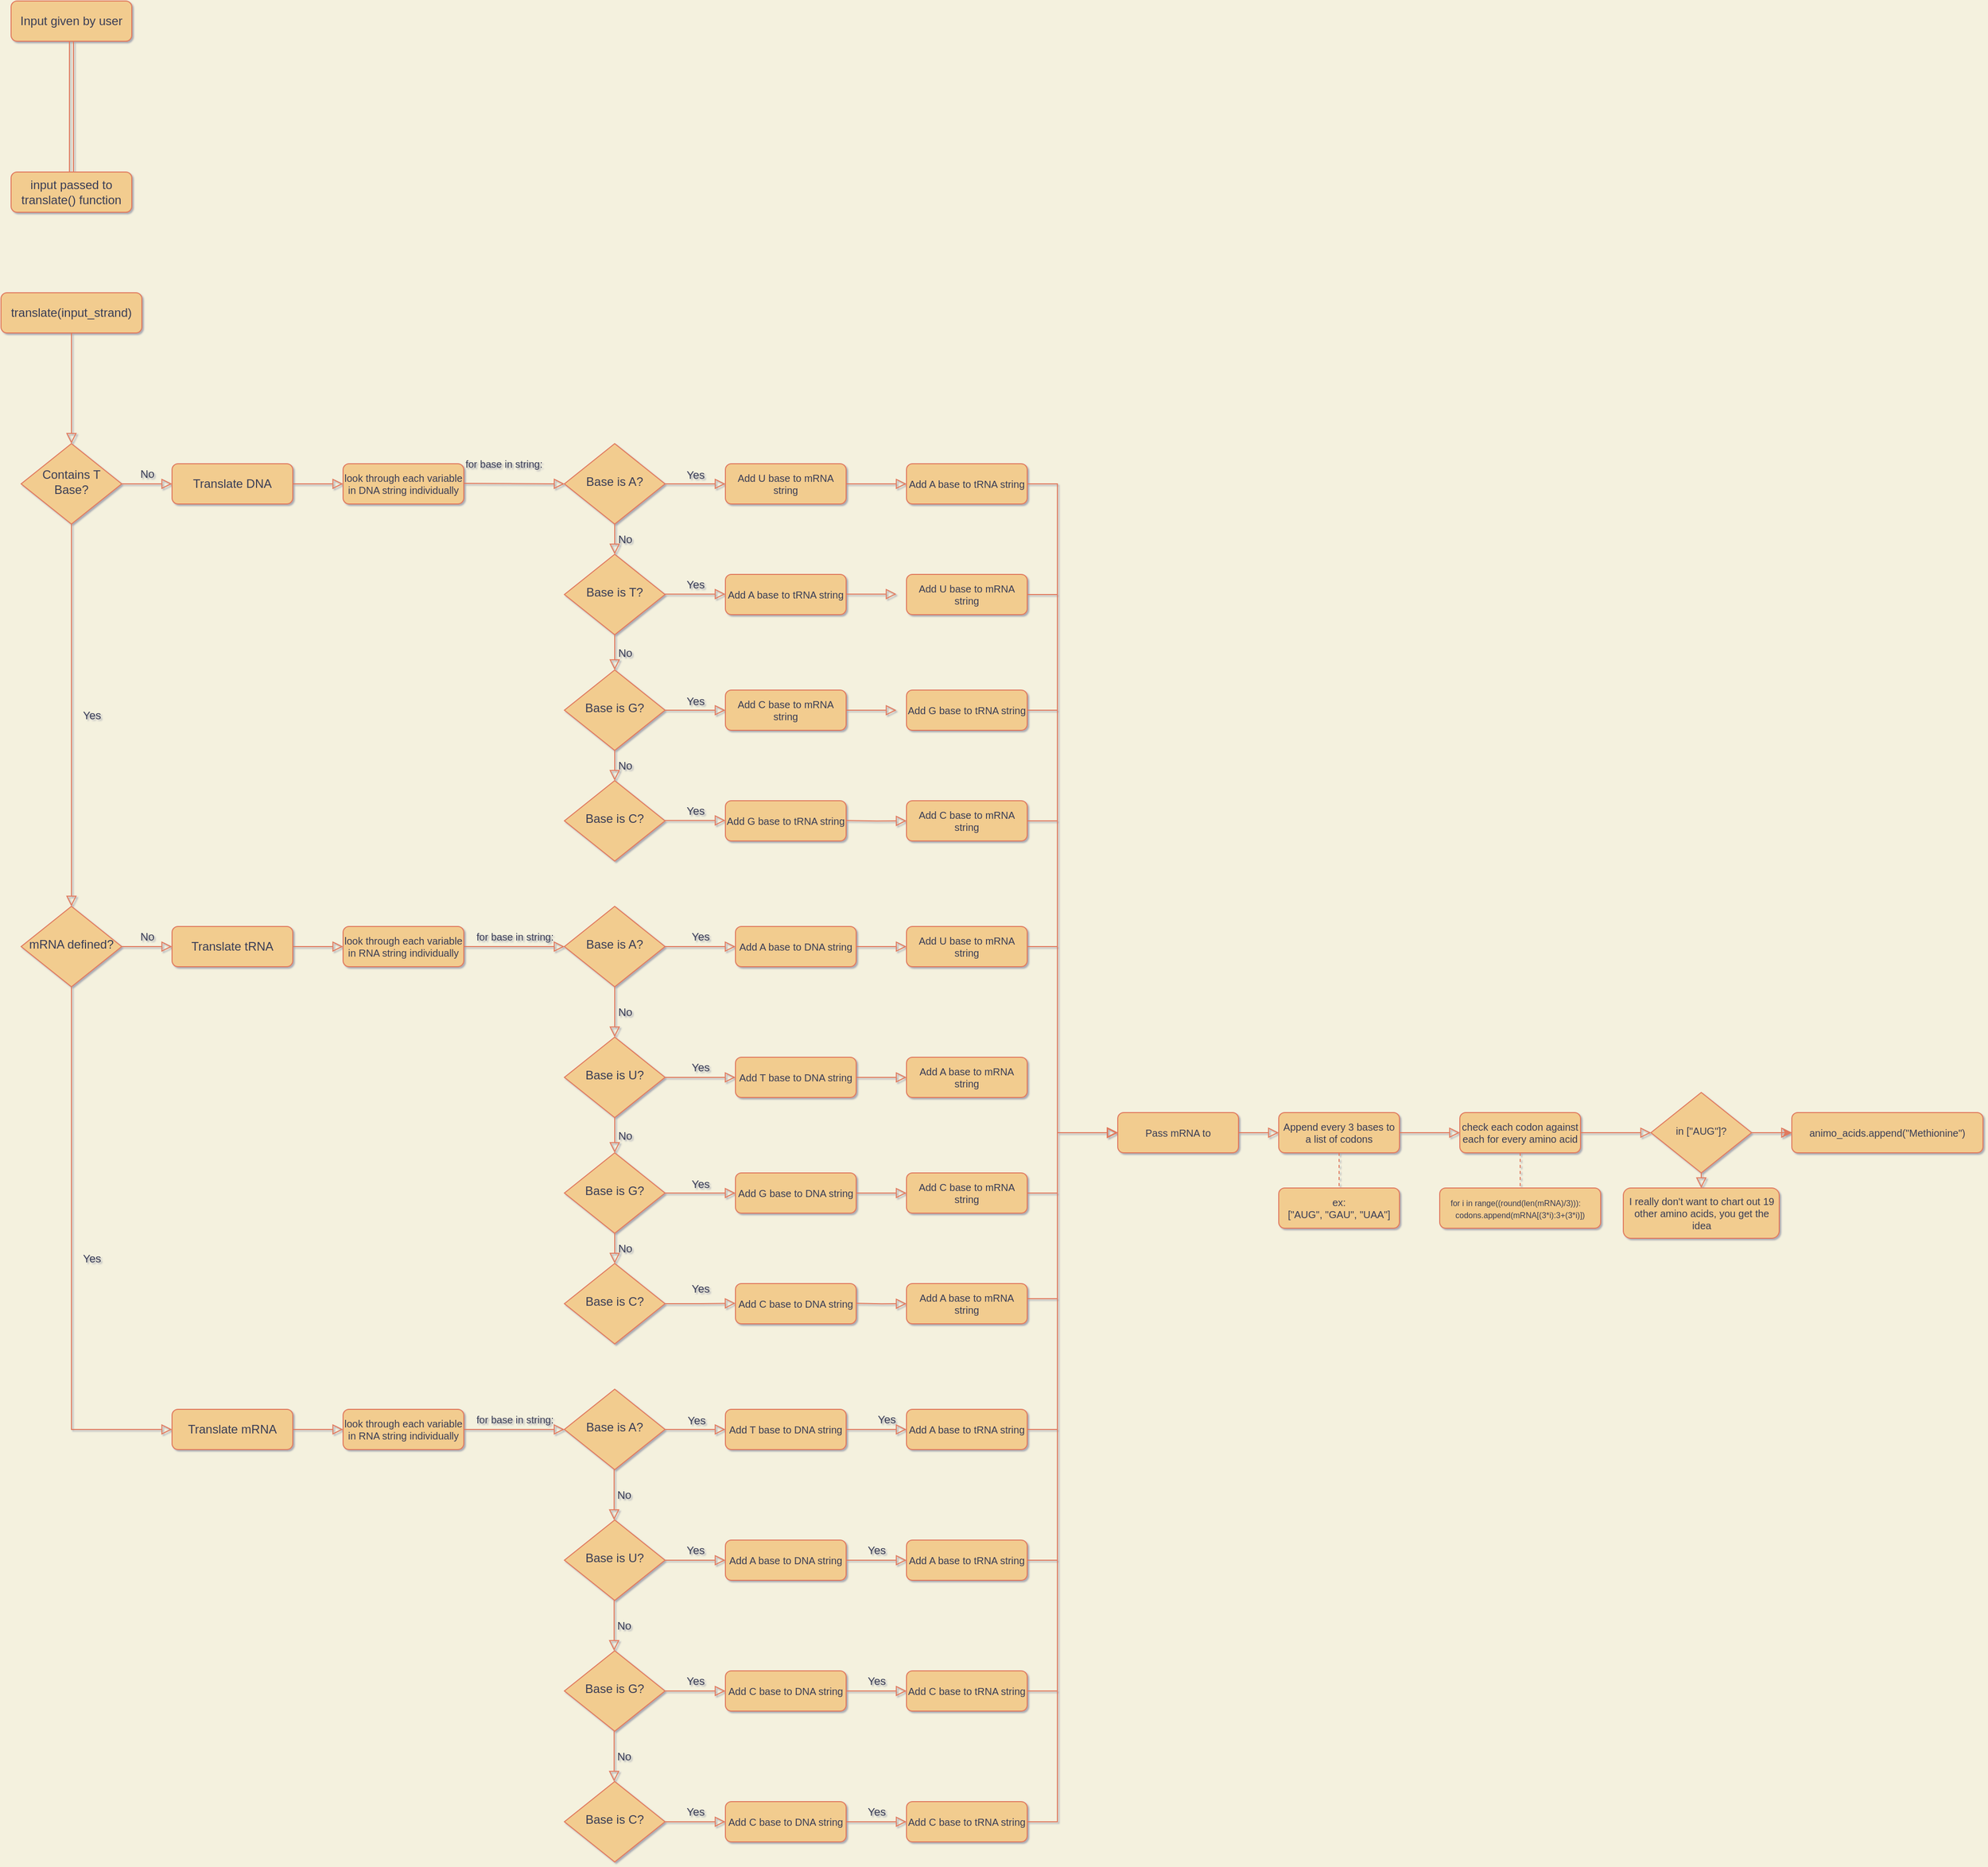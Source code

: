 <mxfile version="16.6.4" type="github">
  <diagram id="C5RBs43oDa-KdzZeNtuy" name="Page-1">
    <mxGraphModel dx="827" dy="1283" grid="1" gridSize="10" guides="1" tooltips="1" connect="1" arrows="1" fold="1" page="1" pageScale="1" pageWidth="1169" pageHeight="827" background="#F4F1DE" math="0" shadow="1">
      <root>
        <mxCell id="WIyWlLk6GJQsqaUBKTNV-0" />
        <mxCell id="WIyWlLk6GJQsqaUBKTNV-1" parent="WIyWlLk6GJQsqaUBKTNV-0" />
        <mxCell id="WIyWlLk6GJQsqaUBKTNV-2" value="" style="rounded=0;html=1;jettySize=auto;orthogonalLoop=1;fontSize=11;endArrow=block;endFill=0;endSize=8;strokeWidth=1;shadow=0;labelBackgroundColor=none;edgeStyle=orthogonalEdgeStyle;entryX=0.5;entryY=0;entryDx=0;entryDy=0;exitX=0.5;exitY=1;exitDx=0;exitDy=0;strokeColor=#E07A5F;fontColor=#393C56;" parent="WIyWlLk6GJQsqaUBKTNV-1" source="ppS3Hu1m2jGu0qgifACF-142" target="WIyWlLk6GJQsqaUBKTNV-6" edge="1">
          <mxGeometry relative="1" as="geometry">
            <mxPoint x="220" y="60" as="sourcePoint" />
            <mxPoint x="220" y="140" as="targetPoint" />
          </mxGeometry>
        </mxCell>
        <mxCell id="WIyWlLk6GJQsqaUBKTNV-3" value="input passed to translate() function" style="rounded=1;whiteSpace=wrap;html=1;fontSize=12;glass=0;strokeWidth=1;shadow=0;fillColor=#F2CC8F;strokeColor=#E07A5F;fontColor=#393C56;" parent="WIyWlLk6GJQsqaUBKTNV-1" vertex="1">
          <mxGeometry x="160" y="-100" width="120" height="40" as="geometry" />
        </mxCell>
        <mxCell id="WIyWlLk6GJQsqaUBKTNV-4" value="Yes" style="rounded=0;html=1;jettySize=auto;orthogonalLoop=1;fontSize=11;endArrow=block;endFill=0;endSize=8;strokeWidth=1;shadow=0;labelBackgroundColor=none;edgeStyle=orthogonalEdgeStyle;entryX=0.5;entryY=0;entryDx=0;entryDy=0;exitX=0.5;exitY=1;exitDx=0;exitDy=0;strokeColor=#E07A5F;fontColor=#393C56;" parent="WIyWlLk6GJQsqaUBKTNV-1" source="WIyWlLk6GJQsqaUBKTNV-6" target="ppS3Hu1m2jGu0qgifACF-3" edge="1">
          <mxGeometry y="20" relative="1" as="geometry">
            <mxPoint as="offset" />
            <mxPoint x="220" y="290" as="sourcePoint" />
            <mxPoint x="220" y="290" as="targetPoint" />
          </mxGeometry>
        </mxCell>
        <mxCell id="WIyWlLk6GJQsqaUBKTNV-5" value="No" style="edgeStyle=orthogonalEdgeStyle;rounded=0;html=1;jettySize=auto;orthogonalLoop=1;fontSize=11;endArrow=block;endFill=0;endSize=8;strokeWidth=1;shadow=0;labelBackgroundColor=none;strokeColor=#E07A5F;fontColor=#393C56;" parent="WIyWlLk6GJQsqaUBKTNV-1" source="WIyWlLk6GJQsqaUBKTNV-6" target="WIyWlLk6GJQsqaUBKTNV-7" edge="1">
          <mxGeometry y="10" relative="1" as="geometry">
            <mxPoint as="offset" />
          </mxGeometry>
        </mxCell>
        <mxCell id="WIyWlLk6GJQsqaUBKTNV-6" value="Contains T Base?" style="rhombus;whiteSpace=wrap;html=1;shadow=0;fontFamily=Helvetica;fontSize=12;align=center;strokeWidth=1;spacing=6;spacingTop=-4;fillColor=#F2CC8F;strokeColor=#E07A5F;fontColor=#393C56;" parent="WIyWlLk6GJQsqaUBKTNV-1" vertex="1">
          <mxGeometry x="170" y="170" width="100" height="80" as="geometry" />
        </mxCell>
        <mxCell id="WIyWlLk6GJQsqaUBKTNV-7" value="Translate DNA" style="rounded=1;whiteSpace=wrap;html=1;fontSize=12;glass=0;strokeWidth=1;shadow=0;fillColor=#F2CC8F;strokeColor=#E07A5F;fontColor=#393C56;" parent="WIyWlLk6GJQsqaUBKTNV-1" vertex="1">
          <mxGeometry x="320" y="190" width="120" height="40" as="geometry" />
        </mxCell>
        <mxCell id="ppS3Hu1m2jGu0qgifACF-2" value="Translate tRNA" style="rounded=1;whiteSpace=wrap;html=1;fontSize=12;glass=0;strokeWidth=1;shadow=0;fillColor=#F2CC8F;strokeColor=#E07A5F;fontColor=#393C56;" vertex="1" parent="WIyWlLk6GJQsqaUBKTNV-1">
          <mxGeometry x="320" y="650" width="120" height="40" as="geometry" />
        </mxCell>
        <mxCell id="ppS3Hu1m2jGu0qgifACF-3" value="mRNA defined?" style="rhombus;whiteSpace=wrap;html=1;shadow=0;fontFamily=Helvetica;fontSize=12;align=center;strokeWidth=1;spacing=6;spacingTop=-4;fillColor=#F2CC8F;strokeColor=#E07A5F;fontColor=#393C56;" vertex="1" parent="WIyWlLk6GJQsqaUBKTNV-1">
          <mxGeometry x="170" y="630" width="100" height="80" as="geometry" />
        </mxCell>
        <mxCell id="ppS3Hu1m2jGu0qgifACF-4" value="No" style="edgeStyle=orthogonalEdgeStyle;rounded=0;html=1;jettySize=auto;orthogonalLoop=1;fontSize=11;endArrow=block;endFill=0;endSize=8;strokeWidth=1;shadow=0;labelBackgroundColor=none;entryX=0;entryY=0.5;entryDx=0;entryDy=0;exitX=1;exitY=0.5;exitDx=0;exitDy=0;strokeColor=#E07A5F;fontColor=#393C56;" edge="1" parent="WIyWlLk6GJQsqaUBKTNV-1" source="ppS3Hu1m2jGu0qgifACF-3" target="ppS3Hu1m2jGu0qgifACF-2">
          <mxGeometry y="10" relative="1" as="geometry">
            <mxPoint as="offset" />
            <mxPoint x="280" y="440" as="sourcePoint" />
            <mxPoint x="320" y="440" as="targetPoint" />
          </mxGeometry>
        </mxCell>
        <mxCell id="ppS3Hu1m2jGu0qgifACF-6" value="Translate mRNA" style="rounded=1;whiteSpace=wrap;html=1;fontSize=12;glass=0;strokeWidth=1;shadow=0;fillColor=#F2CC8F;strokeColor=#E07A5F;fontColor=#393C56;" vertex="1" parent="WIyWlLk6GJQsqaUBKTNV-1">
          <mxGeometry x="320" y="1130" width="120" height="40" as="geometry" />
        </mxCell>
        <mxCell id="ppS3Hu1m2jGu0qgifACF-8" value="No" style="edgeStyle=orthogonalEdgeStyle;rounded=0;html=1;jettySize=auto;orthogonalLoop=1;fontSize=11;endArrow=block;endFill=0;endSize=8;strokeWidth=1;shadow=0;labelBackgroundColor=none;fontColor=#393C56;noLabel=1;entryX=0;entryY=0.5;entryDx=0;entryDy=0;exitX=1;exitY=0.5;exitDx=0;exitDy=0;strokeColor=#E07A5F;" edge="1" parent="WIyWlLk6GJQsqaUBKTNV-1" source="WIyWlLk6GJQsqaUBKTNV-7" target="ppS3Hu1m2jGu0qgifACF-18">
          <mxGeometry y="10" relative="1" as="geometry">
            <mxPoint as="offset" />
            <mxPoint x="465" y="260" as="sourcePoint" />
            <mxPoint x="470" y="210" as="targetPoint" />
          </mxGeometry>
        </mxCell>
        <mxCell id="ppS3Hu1m2jGu0qgifACF-11" value="look through each variable in RNA string individually" style="rounded=1;whiteSpace=wrap;html=1;fontSize=10;glass=0;strokeWidth=1;shadow=0;fillColor=#F2CC8F;strokeColor=#E07A5F;fontColor=#393C56;" vertex="1" parent="WIyWlLk6GJQsqaUBKTNV-1">
          <mxGeometry x="490" y="1130" width="120" height="40" as="geometry" />
        </mxCell>
        <mxCell id="ppS3Hu1m2jGu0qgifACF-12" value="Input given by user" style="rounded=1;whiteSpace=wrap;html=1;fontSize=12;glass=0;strokeWidth=1;shadow=0;fillColor=#F2CC8F;strokeColor=#E07A5F;fontColor=#393C56;" vertex="1" parent="WIyWlLk6GJQsqaUBKTNV-1">
          <mxGeometry x="160" y="-270" width="120" height="40" as="geometry" />
        </mxCell>
        <mxCell id="ppS3Hu1m2jGu0qgifACF-13" value="" style="rounded=0;html=1;jettySize=auto;orthogonalLoop=1;fontSize=11;endArrow=block;endFill=0;strokeWidth=1;shadow=0;labelBackgroundColor=none;edgeStyle=orthogonalEdgeStyle;exitX=0.5;exitY=1;exitDx=0;exitDy=0;entryX=0.5;entryY=0;entryDx=0;entryDy=0;shape=link;strokeColor=#E07A5F;fontColor=#393C56;" edge="1" parent="WIyWlLk6GJQsqaUBKTNV-1" source="ppS3Hu1m2jGu0qgifACF-12" target="WIyWlLk6GJQsqaUBKTNV-3">
          <mxGeometry relative="1" as="geometry">
            <mxPoint x="219.5" y="30" as="sourcePoint" />
            <mxPoint x="220" y="-130" as="targetPoint" />
          </mxGeometry>
        </mxCell>
        <mxCell id="ppS3Hu1m2jGu0qgifACF-14" value="look through each variable in RNA string individually" style="rounded=1;whiteSpace=wrap;html=1;fontSize=10;glass=0;strokeWidth=1;shadow=0;fillColor=#F2CC8F;strokeColor=#E07A5F;fontColor=#393C56;" vertex="1" parent="WIyWlLk6GJQsqaUBKTNV-1">
          <mxGeometry x="490" y="650" width="120" height="40" as="geometry" />
        </mxCell>
        <mxCell id="ppS3Hu1m2jGu0qgifACF-16" value="No" style="edgeStyle=orthogonalEdgeStyle;rounded=0;html=1;jettySize=auto;orthogonalLoop=1;fontSize=11;endArrow=block;endFill=0;endSize=8;strokeWidth=1;shadow=0;labelBackgroundColor=none;fontColor=#393C56;noLabel=1;exitX=1;exitY=0.5;exitDx=0;exitDy=0;entryX=0;entryY=0.5;entryDx=0;entryDy=0;strokeColor=#E07A5F;" edge="1" parent="WIyWlLk6GJQsqaUBKTNV-1" source="ppS3Hu1m2jGu0qgifACF-6" target="ppS3Hu1m2jGu0qgifACF-11">
          <mxGeometry y="10" relative="1" as="geometry">
            <mxPoint as="offset" />
            <mxPoint x="-160" y="735" as="sourcePoint" />
            <mxPoint x="-110" y="735" as="targetPoint" />
          </mxGeometry>
        </mxCell>
        <mxCell id="ppS3Hu1m2jGu0qgifACF-18" value="look through each variable in DNA string individually" style="rounded=1;whiteSpace=wrap;html=1;fontSize=10;glass=0;strokeWidth=1;shadow=0;fillColor=#F2CC8F;strokeColor=#E07A5F;fontColor=#393C56;" vertex="1" parent="WIyWlLk6GJQsqaUBKTNV-1">
          <mxGeometry x="490" y="190" width="120" height="40" as="geometry" />
        </mxCell>
        <mxCell id="ppS3Hu1m2jGu0qgifACF-19" value="for base in string:" style="edgeStyle=orthogonalEdgeStyle;rounded=0;jettySize=auto;orthogonalLoop=1;fontSize=10;endArrow=block;endFill=0;endSize=8;strokeWidth=1;shadow=0;labelBackgroundColor=none;fontColor=#393C56;entryX=0;entryY=0.5;entryDx=0;entryDy=0;strokeColor=#E07A5F;" edge="1" parent="WIyWlLk6GJQsqaUBKTNV-1" target="ppS3Hu1m2jGu0qgifACF-20">
          <mxGeometry x="-0.005" y="10" relative="1" as="geometry">
            <mxPoint x="-10" y="-10" as="offset" />
            <mxPoint x="610" y="209.5" as="sourcePoint" />
            <mxPoint x="660" y="209.5" as="targetPoint" />
          </mxGeometry>
        </mxCell>
        <mxCell id="ppS3Hu1m2jGu0qgifACF-20" value="Base is A?" style="rhombus;whiteSpace=wrap;html=1;shadow=0;fontFamily=Helvetica;fontSize=12;align=center;strokeWidth=1;spacing=6;spacingTop=-4;fillColor=#F2CC8F;strokeColor=#E07A5F;fontColor=#393C56;" vertex="1" parent="WIyWlLk6GJQsqaUBKTNV-1">
          <mxGeometry x="710" y="170" width="100" height="80" as="geometry" />
        </mxCell>
        <mxCell id="ppS3Hu1m2jGu0qgifACF-22" value="No" style="edgeStyle=orthogonalEdgeStyle;rounded=0;html=1;jettySize=auto;orthogonalLoop=1;fontSize=11;endArrow=block;endFill=0;endSize=8;strokeWidth=1;shadow=0;labelBackgroundColor=none;fontColor=#393C56;noLabel=1;exitX=1;exitY=0.5;exitDx=0;exitDy=0;entryX=0;entryY=0.5;entryDx=0;entryDy=0;strokeColor=#E07A5F;" edge="1" parent="WIyWlLk6GJQsqaUBKTNV-1" source="ppS3Hu1m2jGu0qgifACF-2" target="ppS3Hu1m2jGu0qgifACF-14">
          <mxGeometry y="10" relative="1" as="geometry">
            <mxPoint as="offset" />
            <mxPoint x="460" y="439" as="sourcePoint" />
            <mxPoint x="500" y="510" as="targetPoint" />
          </mxGeometry>
        </mxCell>
        <mxCell id="ppS3Hu1m2jGu0qgifACF-24" value="Yes" style="rounded=0;html=1;jettySize=auto;orthogonalLoop=1;fontSize=11;endArrow=block;endFill=0;endSize=8;strokeWidth=1;shadow=0;labelBackgroundColor=none;edgeStyle=orthogonalEdgeStyle;exitX=1;exitY=0.5;exitDx=0;exitDy=0;strokeColor=#E07A5F;fontColor=#393C56;" edge="1" parent="WIyWlLk6GJQsqaUBKTNV-1" source="ppS3Hu1m2jGu0qgifACF-20">
          <mxGeometry y="10" relative="1" as="geometry">
            <mxPoint as="offset" />
            <mxPoint x="820" y="230" as="sourcePoint" />
            <mxPoint x="870" y="210" as="targetPoint" />
          </mxGeometry>
        </mxCell>
        <mxCell id="ppS3Hu1m2jGu0qgifACF-25" value="Add U base to mRNA string" style="rounded=1;whiteSpace=wrap;html=1;fontSize=10;glass=0;strokeWidth=1;shadow=0;fillColor=#F2CC8F;strokeColor=#E07A5F;fontColor=#393C56;" vertex="1" parent="WIyWlLk6GJQsqaUBKTNV-1">
          <mxGeometry x="870" y="190" width="120" height="40" as="geometry" />
        </mxCell>
        <mxCell id="ppS3Hu1m2jGu0qgifACF-26" value="No" style="edgeStyle=orthogonalEdgeStyle;rounded=0;html=1;jettySize=auto;orthogonalLoop=1;fontSize=11;endArrow=block;endFill=0;endSize=8;strokeWidth=1;shadow=0;labelBackgroundColor=none;fontColor=#393C56;noLabel=1;exitX=1;exitY=0.5;exitDx=0;exitDy=0;entryX=0;entryY=0.5;entryDx=0;entryDy=0;strokeColor=#E07A5F;" edge="1" parent="WIyWlLk6GJQsqaUBKTNV-1" source="ppS3Hu1m2jGu0qgifACF-25" target="ppS3Hu1m2jGu0qgifACF-153">
          <mxGeometry y="10" relative="1" as="geometry">
            <mxPoint as="offset" />
            <mxPoint x="1010" y="209.58" as="sourcePoint" />
            <mxPoint x="1040" y="210" as="targetPoint" />
          </mxGeometry>
        </mxCell>
        <mxCell id="ppS3Hu1m2jGu0qgifACF-27" value="Pass mRNA to " style="rounded=1;whiteSpace=wrap;html=1;fontSize=10;glass=0;strokeWidth=1;shadow=0;fillColor=#F2CC8F;strokeColor=#E07A5F;fontColor=#393C56;" vertex="1" parent="WIyWlLk6GJQsqaUBKTNV-1">
          <mxGeometry x="1260" y="835" width="120" height="40" as="geometry" />
        </mxCell>
        <mxCell id="ppS3Hu1m2jGu0qgifACF-28" value="No" style="edgeStyle=orthogonalEdgeStyle;rounded=0;html=1;jettySize=auto;orthogonalLoop=1;fontSize=11;endArrow=block;endFill=0;endSize=8;strokeWidth=1;shadow=0;labelBackgroundColor=none;exitX=0.5;exitY=1;exitDx=0;exitDy=0;entryX=0.5;entryY=0;entryDx=0;entryDy=0;strokeColor=#E07A5F;fontColor=#393C56;" edge="1" parent="WIyWlLk6GJQsqaUBKTNV-1" source="ppS3Hu1m2jGu0qgifACF-20" target="ppS3Hu1m2jGu0qgifACF-29">
          <mxGeometry y="10" relative="1" as="geometry">
            <mxPoint as="offset" />
            <mxPoint x="760" y="310" as="sourcePoint" />
            <mxPoint x="760" y="280" as="targetPoint" />
          </mxGeometry>
        </mxCell>
        <mxCell id="ppS3Hu1m2jGu0qgifACF-29" value="Base is T?" style="rhombus;whiteSpace=wrap;html=1;shadow=0;fontFamily=Helvetica;fontSize=12;align=center;strokeWidth=1;spacing=6;spacingTop=-4;fillColor=#F2CC8F;strokeColor=#E07A5F;fontColor=#393C56;" vertex="1" parent="WIyWlLk6GJQsqaUBKTNV-1">
          <mxGeometry x="710" y="280" width="100" height="80" as="geometry" />
        </mxCell>
        <mxCell id="ppS3Hu1m2jGu0qgifACF-30" value="Add U base to mRNA string" style="rounded=1;whiteSpace=wrap;html=1;fontSize=10;glass=0;strokeWidth=1;shadow=0;fillColor=#F2CC8F;strokeColor=#E07A5F;fontColor=#393C56;" vertex="1" parent="WIyWlLk6GJQsqaUBKTNV-1">
          <mxGeometry x="1050" y="300" width="120" height="40" as="geometry" />
        </mxCell>
        <mxCell id="ppS3Hu1m2jGu0qgifACF-32" value="Add A base to tRNA string" style="rounded=1;whiteSpace=wrap;html=1;fontSize=10;glass=0;strokeWidth=1;shadow=0;fillColor=#F2CC8F;strokeColor=#E07A5F;fontColor=#393C56;" vertex="1" parent="WIyWlLk6GJQsqaUBKTNV-1">
          <mxGeometry x="870" y="300" width="120" height="40" as="geometry" />
        </mxCell>
        <mxCell id="ppS3Hu1m2jGu0qgifACF-33" value="No" style="edgeStyle=orthogonalEdgeStyle;rounded=0;html=1;jettySize=auto;orthogonalLoop=1;fontSize=11;endArrow=block;endFill=0;endSize=8;strokeWidth=1;shadow=0;labelBackgroundColor=none;fontColor=#393C56;noLabel=1;exitX=1;exitY=0.5;exitDx=0;exitDy=0;strokeColor=#E07A5F;" edge="1" parent="WIyWlLk6GJQsqaUBKTNV-1">
          <mxGeometry y="10" relative="1" as="geometry">
            <mxPoint as="offset" />
            <mxPoint x="990" y="319.58" as="sourcePoint" />
            <mxPoint x="1040" y="319.58" as="targetPoint" />
          </mxGeometry>
        </mxCell>
        <mxCell id="ppS3Hu1m2jGu0qgifACF-34" value="Yes" style="rounded=0;html=1;jettySize=auto;orthogonalLoop=1;fontSize=11;endArrow=block;endFill=0;endSize=8;strokeWidth=1;shadow=0;labelBackgroundColor=none;edgeStyle=orthogonalEdgeStyle;exitX=1;exitY=0.5;exitDx=0;exitDy=0;strokeColor=#E07A5F;fontColor=#393C56;" edge="1" parent="WIyWlLk6GJQsqaUBKTNV-1">
          <mxGeometry y="10" relative="1" as="geometry">
            <mxPoint as="offset" />
            <mxPoint x="810" y="319.58" as="sourcePoint" />
            <mxPoint x="870" y="319.58" as="targetPoint" />
          </mxGeometry>
        </mxCell>
        <mxCell id="ppS3Hu1m2jGu0qgifACF-35" value="Base is G?" style="rhombus;whiteSpace=wrap;html=1;shadow=0;fontFamily=Helvetica;fontSize=12;align=center;strokeWidth=1;spacing=6;spacingTop=-4;fillColor=#F2CC8F;strokeColor=#E07A5F;fontColor=#393C56;" vertex="1" parent="WIyWlLk6GJQsqaUBKTNV-1">
          <mxGeometry x="710" y="395" width="100" height="80" as="geometry" />
        </mxCell>
        <mxCell id="ppS3Hu1m2jGu0qgifACF-36" value="Yes" style="rounded=0;html=1;jettySize=auto;orthogonalLoop=1;fontSize=11;endArrow=block;endFill=0;endSize=8;strokeWidth=1;shadow=0;labelBackgroundColor=none;edgeStyle=orthogonalEdgeStyle;exitX=1;exitY=0.5;exitDx=0;exitDy=0;strokeColor=#E07A5F;fontColor=#393C56;" edge="1" parent="WIyWlLk6GJQsqaUBKTNV-1" source="ppS3Hu1m2jGu0qgifACF-35">
          <mxGeometry y="10" relative="1" as="geometry">
            <mxPoint as="offset" />
            <mxPoint x="820" y="455" as="sourcePoint" />
            <mxPoint x="870" y="435" as="targetPoint" />
          </mxGeometry>
        </mxCell>
        <mxCell id="ppS3Hu1m2jGu0qgifACF-37" value="Add C base to mRNA string" style="rounded=1;whiteSpace=wrap;html=1;fontSize=10;glass=0;strokeWidth=1;shadow=0;fillColor=#F2CC8F;strokeColor=#E07A5F;fontColor=#393C56;" vertex="1" parent="WIyWlLk6GJQsqaUBKTNV-1">
          <mxGeometry x="870" y="415" width="120" height="40" as="geometry" />
        </mxCell>
        <mxCell id="ppS3Hu1m2jGu0qgifACF-38" value="No" style="edgeStyle=orthogonalEdgeStyle;rounded=0;html=1;jettySize=auto;orthogonalLoop=1;fontSize=11;endArrow=block;endFill=0;endSize=8;strokeWidth=1;shadow=0;labelBackgroundColor=none;fontColor=#393C56;noLabel=1;exitX=1;exitY=0.5;exitDx=0;exitDy=0;strokeColor=#E07A5F;" edge="1" parent="WIyWlLk6GJQsqaUBKTNV-1" source="ppS3Hu1m2jGu0qgifACF-37">
          <mxGeometry y="10" relative="1" as="geometry">
            <mxPoint as="offset" />
            <mxPoint x="1010" y="434.58" as="sourcePoint" />
            <mxPoint x="1040" y="435" as="targetPoint" />
          </mxGeometry>
        </mxCell>
        <mxCell id="ppS3Hu1m2jGu0qgifACF-39" value="Add G base to tRNA string" style="rounded=1;whiteSpace=wrap;html=1;fontSize=10;glass=0;strokeWidth=1;shadow=0;fillColor=#F2CC8F;strokeColor=#E07A5F;fontColor=#393C56;" vertex="1" parent="WIyWlLk6GJQsqaUBKTNV-1">
          <mxGeometry x="1050" y="415" width="120" height="40" as="geometry" />
        </mxCell>
        <mxCell id="ppS3Hu1m2jGu0qgifACF-40" value="No" style="edgeStyle=orthogonalEdgeStyle;rounded=0;html=1;jettySize=auto;orthogonalLoop=1;fontSize=11;endArrow=block;endFill=0;endSize=8;strokeWidth=1;shadow=0;labelBackgroundColor=none;exitX=0.5;exitY=1;exitDx=0;exitDy=0;entryX=0.5;entryY=0;entryDx=0;entryDy=0;strokeColor=#E07A5F;fontColor=#393C56;" edge="1" parent="WIyWlLk6GJQsqaUBKTNV-1" source="ppS3Hu1m2jGu0qgifACF-35" target="ppS3Hu1m2jGu0qgifACF-41">
          <mxGeometry y="10" relative="1" as="geometry">
            <mxPoint as="offset" />
            <mxPoint x="760" y="535" as="sourcePoint" />
            <mxPoint x="760" y="505" as="targetPoint" />
          </mxGeometry>
        </mxCell>
        <mxCell id="ppS3Hu1m2jGu0qgifACF-41" value="Base is C?" style="rhombus;whiteSpace=wrap;html=1;shadow=0;fontFamily=Helvetica;fontSize=12;align=center;strokeWidth=1;spacing=6;spacingTop=-4;fillColor=#F2CC8F;strokeColor=#E07A5F;fontColor=#393C56;" vertex="1" parent="WIyWlLk6GJQsqaUBKTNV-1">
          <mxGeometry x="710" y="505" width="100" height="80" as="geometry" />
        </mxCell>
        <mxCell id="ppS3Hu1m2jGu0qgifACF-42" value="Add C base to mRNA string" style="rounded=1;whiteSpace=wrap;html=1;fontSize=10;glass=0;strokeWidth=1;shadow=0;fillColor=#F2CC8F;strokeColor=#E07A5F;fontColor=#393C56;" vertex="1" parent="WIyWlLk6GJQsqaUBKTNV-1">
          <mxGeometry x="1050" y="525" width="120" height="40" as="geometry" />
        </mxCell>
        <mxCell id="ppS3Hu1m2jGu0qgifACF-43" value="Add G base to tRNA string" style="rounded=1;whiteSpace=wrap;html=1;fontSize=10;glass=0;strokeWidth=1;shadow=0;fillColor=#F2CC8F;strokeColor=#E07A5F;fontColor=#393C56;" vertex="1" parent="WIyWlLk6GJQsqaUBKTNV-1">
          <mxGeometry x="870" y="525" width="120" height="40" as="geometry" />
        </mxCell>
        <mxCell id="ppS3Hu1m2jGu0qgifACF-44" value="No" style="edgeStyle=orthogonalEdgeStyle;rounded=0;html=1;jettySize=auto;orthogonalLoop=1;fontSize=11;endArrow=block;endFill=0;endSize=8;strokeWidth=1;shadow=0;labelBackgroundColor=none;fontColor=#393C56;noLabel=1;exitX=1;exitY=0.5;exitDx=0;exitDy=0;entryX=0;entryY=0.5;entryDx=0;entryDy=0;strokeColor=#E07A5F;" edge="1" parent="WIyWlLk6GJQsqaUBKTNV-1" target="ppS3Hu1m2jGu0qgifACF-42">
          <mxGeometry y="10" relative="1" as="geometry">
            <mxPoint as="offset" />
            <mxPoint x="990" y="544.58" as="sourcePoint" />
            <mxPoint x="1040" y="544.58" as="targetPoint" />
          </mxGeometry>
        </mxCell>
        <mxCell id="ppS3Hu1m2jGu0qgifACF-45" value="Yes" style="rounded=0;html=1;jettySize=auto;orthogonalLoop=1;fontSize=11;endArrow=block;endFill=0;endSize=8;strokeWidth=1;shadow=0;labelBackgroundColor=none;edgeStyle=orthogonalEdgeStyle;exitX=1;exitY=0.5;exitDx=0;exitDy=0;strokeColor=#E07A5F;fontColor=#393C56;" edge="1" parent="WIyWlLk6GJQsqaUBKTNV-1">
          <mxGeometry y="10" relative="1" as="geometry">
            <mxPoint as="offset" />
            <mxPoint x="810" y="544.58" as="sourcePoint" />
            <mxPoint x="870" y="544.58" as="targetPoint" />
          </mxGeometry>
        </mxCell>
        <mxCell id="ppS3Hu1m2jGu0qgifACF-48" value="No" style="edgeStyle=orthogonalEdgeStyle;rounded=0;html=1;jettySize=auto;orthogonalLoop=1;fontSize=11;endArrow=block;endFill=0;endSize=8;strokeWidth=1;shadow=0;labelBackgroundColor=none;exitX=0.5;exitY=1;exitDx=0;exitDy=0;entryX=0.5;entryY=0;entryDx=0;entryDy=0;strokeColor=#E07A5F;fontColor=#393C56;" edge="1" parent="WIyWlLk6GJQsqaUBKTNV-1" source="ppS3Hu1m2jGu0qgifACF-29" target="ppS3Hu1m2jGu0qgifACF-35">
          <mxGeometry y="10" relative="1" as="geometry">
            <mxPoint as="offset" />
            <mxPoint x="709.17" y="350" as="sourcePoint" />
            <mxPoint x="709.17" y="380" as="targetPoint" />
          </mxGeometry>
        </mxCell>
        <mxCell id="ppS3Hu1m2jGu0qgifACF-51" value="Base is A?" style="rhombus;whiteSpace=wrap;html=1;shadow=0;fontFamily=Helvetica;fontSize=12;align=center;strokeWidth=1;spacing=6;spacingTop=-4;fillColor=#F2CC8F;strokeColor=#E07A5F;fontColor=#393C56;" vertex="1" parent="WIyWlLk6GJQsqaUBKTNV-1">
          <mxGeometry x="710" y="630" width="100" height="80" as="geometry" />
        </mxCell>
        <mxCell id="ppS3Hu1m2jGu0qgifACF-52" value="Yes" style="rounded=0;html=1;jettySize=auto;orthogonalLoop=1;fontSize=11;endArrow=block;endFill=0;endSize=8;strokeWidth=1;shadow=0;labelBackgroundColor=none;edgeStyle=orthogonalEdgeStyle;exitX=1;exitY=0.5;exitDx=0;exitDy=0;entryX=0;entryY=0.5;entryDx=0;entryDy=0;strokeColor=#E07A5F;fontColor=#393C56;" edge="1" parent="WIyWlLk6GJQsqaUBKTNV-1" source="ppS3Hu1m2jGu0qgifACF-51" target="ppS3Hu1m2jGu0qgifACF-53">
          <mxGeometry y="10" relative="1" as="geometry">
            <mxPoint as="offset" />
            <mxPoint x="830" y="710" as="sourcePoint" />
            <mxPoint x="880.0" y="690" as="targetPoint" />
          </mxGeometry>
        </mxCell>
        <mxCell id="ppS3Hu1m2jGu0qgifACF-53" value="Add A base to DNA string" style="rounded=1;whiteSpace=wrap;html=1;fontSize=10;glass=0;strokeWidth=1;shadow=0;fillColor=#F2CC8F;strokeColor=#E07A5F;fontColor=#393C56;" vertex="1" parent="WIyWlLk6GJQsqaUBKTNV-1">
          <mxGeometry x="880" y="650" width="120" height="40" as="geometry" />
        </mxCell>
        <mxCell id="ppS3Hu1m2jGu0qgifACF-54" value="No" style="edgeStyle=orthogonalEdgeStyle;rounded=0;html=1;jettySize=auto;orthogonalLoop=1;fontSize=11;endArrow=block;endFill=0;endSize=8;strokeWidth=1;shadow=0;labelBackgroundColor=none;fontColor=#393C56;noLabel=1;exitX=1;exitY=0.5;exitDx=0;exitDy=0;entryX=0;entryY=0.5;entryDx=0;entryDy=0;strokeColor=#E07A5F;" edge="1" parent="WIyWlLk6GJQsqaUBKTNV-1" source="ppS3Hu1m2jGu0qgifACF-53" target="ppS3Hu1m2jGu0qgifACF-72">
          <mxGeometry y="10" relative="1" as="geometry">
            <mxPoint as="offset" />
            <mxPoint x="1020" y="689.58" as="sourcePoint" />
            <mxPoint x="1050.0" y="690" as="targetPoint" />
          </mxGeometry>
        </mxCell>
        <mxCell id="ppS3Hu1m2jGu0qgifACF-55" value="No" style="edgeStyle=orthogonalEdgeStyle;rounded=0;html=1;jettySize=auto;orthogonalLoop=1;fontSize=11;endArrow=block;endFill=0;endSize=8;strokeWidth=1;shadow=0;labelBackgroundColor=none;exitX=0.5;exitY=1;exitDx=0;exitDy=0;entryX=0.5;entryY=0;entryDx=0;entryDy=0;strokeColor=#E07A5F;fontColor=#393C56;" edge="1" parent="WIyWlLk6GJQsqaUBKTNV-1" source="ppS3Hu1m2jGu0qgifACF-51" target="ppS3Hu1m2jGu0qgifACF-56">
          <mxGeometry y="10" relative="1" as="geometry">
            <mxPoint as="offset" />
            <mxPoint x="770" y="790" as="sourcePoint" />
            <mxPoint x="770" y="760" as="targetPoint" />
          </mxGeometry>
        </mxCell>
        <mxCell id="ppS3Hu1m2jGu0qgifACF-56" value="Base is U?" style="rhombus;whiteSpace=wrap;html=1;shadow=0;fontFamily=Helvetica;fontSize=12;align=center;strokeWidth=1;spacing=6;spacingTop=-4;fillColor=#F2CC8F;strokeColor=#E07A5F;fontColor=#393C56;" vertex="1" parent="WIyWlLk6GJQsqaUBKTNV-1">
          <mxGeometry x="710" y="760" width="100" height="80" as="geometry" />
        </mxCell>
        <mxCell id="ppS3Hu1m2jGu0qgifACF-57" value="Add T base to DNA string" style="rounded=1;whiteSpace=wrap;html=1;fontSize=10;glass=0;strokeWidth=1;shadow=0;fillColor=#F2CC8F;strokeColor=#E07A5F;fontColor=#393C56;" vertex="1" parent="WIyWlLk6GJQsqaUBKTNV-1">
          <mxGeometry x="880" y="780" width="120" height="40" as="geometry" />
        </mxCell>
        <mxCell id="ppS3Hu1m2jGu0qgifACF-58" value="No" style="edgeStyle=orthogonalEdgeStyle;rounded=0;html=1;jettySize=auto;orthogonalLoop=1;fontSize=11;endArrow=block;endFill=0;endSize=8;strokeWidth=1;shadow=0;labelBackgroundColor=none;fontColor=#393C56;noLabel=1;exitX=1;exitY=0.5;exitDx=0;exitDy=0;entryX=0;entryY=0.5;entryDx=0;entryDy=0;strokeColor=#E07A5F;" edge="1" parent="WIyWlLk6GJQsqaUBKTNV-1" source="ppS3Hu1m2jGu0qgifACF-57" target="ppS3Hu1m2jGu0qgifACF-74">
          <mxGeometry y="10" relative="1" as="geometry">
            <mxPoint as="offset" />
            <mxPoint x="1020" y="800" as="sourcePoint" />
            <mxPoint x="1040" y="800" as="targetPoint" />
          </mxGeometry>
        </mxCell>
        <mxCell id="ppS3Hu1m2jGu0qgifACF-59" value="Yes" style="rounded=0;html=1;jettySize=auto;orthogonalLoop=1;fontSize=11;endArrow=block;endFill=0;endSize=8;strokeWidth=1;shadow=0;labelBackgroundColor=none;edgeStyle=orthogonalEdgeStyle;exitX=1;exitY=0.5;exitDx=0;exitDy=0;entryX=0;entryY=0.5;entryDx=0;entryDy=0;strokeColor=#E07A5F;fontColor=#393C56;" edge="1" parent="WIyWlLk6GJQsqaUBKTNV-1" source="ppS3Hu1m2jGu0qgifACF-56" target="ppS3Hu1m2jGu0qgifACF-57">
          <mxGeometry y="10" relative="1" as="geometry">
            <mxPoint as="offset" />
            <mxPoint x="820.0" y="799.58" as="sourcePoint" />
            <mxPoint x="880.0" y="799.58" as="targetPoint" />
          </mxGeometry>
        </mxCell>
        <mxCell id="ppS3Hu1m2jGu0qgifACF-60" value="Base is G?" style="rhombus;whiteSpace=wrap;html=1;shadow=0;fontFamily=Helvetica;fontSize=12;align=center;strokeWidth=1;spacing=6;spacingTop=-4;fillColor=#F2CC8F;strokeColor=#E07A5F;fontColor=#393C56;" vertex="1" parent="WIyWlLk6GJQsqaUBKTNV-1">
          <mxGeometry x="710" y="875" width="100" height="80" as="geometry" />
        </mxCell>
        <mxCell id="ppS3Hu1m2jGu0qgifACF-61" value="Yes" style="rounded=0;html=1;jettySize=auto;orthogonalLoop=1;fontSize=11;endArrow=block;endFill=0;endSize=8;strokeWidth=1;shadow=0;labelBackgroundColor=none;edgeStyle=orthogonalEdgeStyle;exitX=1;exitY=0.5;exitDx=0;exitDy=0;strokeColor=#E07A5F;fontColor=#393C56;" edge="1" parent="WIyWlLk6GJQsqaUBKTNV-1" source="ppS3Hu1m2jGu0qgifACF-60">
          <mxGeometry y="10" relative="1" as="geometry">
            <mxPoint as="offset" />
            <mxPoint x="830" y="935" as="sourcePoint" />
            <mxPoint x="880.0" y="915" as="targetPoint" />
          </mxGeometry>
        </mxCell>
        <mxCell id="ppS3Hu1m2jGu0qgifACF-62" value="Add G base to DNA string" style="rounded=1;whiteSpace=wrap;html=1;fontSize=10;glass=0;strokeWidth=1;shadow=0;fillColor=#F2CC8F;strokeColor=#E07A5F;fontColor=#393C56;" vertex="1" parent="WIyWlLk6GJQsqaUBKTNV-1">
          <mxGeometry x="880" y="895" width="120" height="40" as="geometry" />
        </mxCell>
        <mxCell id="ppS3Hu1m2jGu0qgifACF-63" value="No" style="edgeStyle=orthogonalEdgeStyle;rounded=0;html=1;jettySize=auto;orthogonalLoop=1;fontSize=11;endArrow=block;endFill=0;endSize=8;strokeWidth=1;shadow=0;labelBackgroundColor=none;fontColor=#393C56;noLabel=1;exitX=1;exitY=0.5;exitDx=0;exitDy=0;entryX=0;entryY=0.5;entryDx=0;entryDy=0;strokeColor=#E07A5F;" edge="1" parent="WIyWlLk6GJQsqaUBKTNV-1" source="ppS3Hu1m2jGu0qgifACF-62" target="ppS3Hu1m2jGu0qgifACF-76">
          <mxGeometry y="10" relative="1" as="geometry">
            <mxPoint as="offset" />
            <mxPoint x="1020" y="914.58" as="sourcePoint" />
            <mxPoint x="1030" y="915" as="targetPoint" />
          </mxGeometry>
        </mxCell>
        <mxCell id="ppS3Hu1m2jGu0qgifACF-64" value="No" style="edgeStyle=orthogonalEdgeStyle;rounded=0;html=1;jettySize=auto;orthogonalLoop=1;fontSize=11;endArrow=block;endFill=0;endSize=8;strokeWidth=1;shadow=0;labelBackgroundColor=none;exitX=0.5;exitY=1;exitDx=0;exitDy=0;entryX=0.5;entryY=0;entryDx=0;entryDy=0;strokeColor=#E07A5F;fontColor=#393C56;" edge="1" parent="WIyWlLk6GJQsqaUBKTNV-1" source="ppS3Hu1m2jGu0qgifACF-60" target="ppS3Hu1m2jGu0qgifACF-69">
          <mxGeometry y="10" relative="1" as="geometry">
            <mxPoint as="offset" />
            <mxPoint x="770" y="1015" as="sourcePoint" />
            <mxPoint x="770.0" y="985" as="targetPoint" />
          </mxGeometry>
        </mxCell>
        <mxCell id="ppS3Hu1m2jGu0qgifACF-65" value="Add C base to DNA string" style="rounded=1;whiteSpace=wrap;html=1;fontSize=10;glass=0;strokeWidth=1;shadow=0;fillColor=#F2CC8F;strokeColor=#E07A5F;fontColor=#393C56;" vertex="1" parent="WIyWlLk6GJQsqaUBKTNV-1">
          <mxGeometry x="880" y="1005" width="120" height="40" as="geometry" />
        </mxCell>
        <mxCell id="ppS3Hu1m2jGu0qgifACF-66" value="No" style="edgeStyle=orthogonalEdgeStyle;rounded=0;html=1;jettySize=auto;orthogonalLoop=1;fontSize=11;endArrow=block;endFill=0;endSize=8;strokeWidth=1;shadow=0;labelBackgroundColor=none;fontColor=#393C56;noLabel=1;exitX=1;exitY=0.5;exitDx=0;exitDy=0;entryX=0;entryY=0.5;entryDx=0;entryDy=0;strokeColor=#E07A5F;" edge="1" parent="WIyWlLk6GJQsqaUBKTNV-1" target="ppS3Hu1m2jGu0qgifACF-78">
          <mxGeometry y="10" relative="1" as="geometry">
            <mxPoint as="offset" />
            <mxPoint x="1000.0" y="1024.58" as="sourcePoint" />
            <mxPoint x="1025" y="970" as="targetPoint" />
          </mxGeometry>
        </mxCell>
        <mxCell id="ppS3Hu1m2jGu0qgifACF-67" value="Yes" style="rounded=0;html=1;jettySize=auto;orthogonalLoop=1;fontSize=11;endArrow=block;endFill=0;endSize=8;strokeWidth=1;shadow=0;labelBackgroundColor=none;edgeStyle=orthogonalEdgeStyle;exitX=1;exitY=0.5;exitDx=0;exitDy=0;strokeColor=#E07A5F;fontColor=#393C56;" edge="1" parent="WIyWlLk6GJQsqaUBKTNV-1" source="ppS3Hu1m2jGu0qgifACF-69">
          <mxGeometry x="0.006" y="15" relative="1" as="geometry">
            <mxPoint as="offset" />
            <mxPoint x="820.0" y="1024.58" as="sourcePoint" />
            <mxPoint x="880.0" y="1024.58" as="targetPoint" />
          </mxGeometry>
        </mxCell>
        <mxCell id="ppS3Hu1m2jGu0qgifACF-68" value="No" style="edgeStyle=orthogonalEdgeStyle;rounded=0;html=1;jettySize=auto;orthogonalLoop=1;fontSize=11;endArrow=block;endFill=0;endSize=8;strokeWidth=1;shadow=0;labelBackgroundColor=none;exitX=0.5;exitY=1;exitDx=0;exitDy=0;entryX=0.5;entryY=0;entryDx=0;entryDy=0;strokeColor=#E07A5F;fontColor=#393C56;" edge="1" parent="WIyWlLk6GJQsqaUBKTNV-1" source="ppS3Hu1m2jGu0qgifACF-56" target="ppS3Hu1m2jGu0qgifACF-60">
          <mxGeometry y="10" relative="1" as="geometry">
            <mxPoint as="offset" />
            <mxPoint x="719.17" y="830" as="sourcePoint" />
            <mxPoint x="719.17" y="860" as="targetPoint" />
          </mxGeometry>
        </mxCell>
        <mxCell id="ppS3Hu1m2jGu0qgifACF-69" value="Base is C?" style="rhombus;whiteSpace=wrap;html=1;shadow=0;fontFamily=Helvetica;fontSize=12;align=center;strokeWidth=1;spacing=6;spacingTop=-4;fillColor=#F2CC8F;strokeColor=#E07A5F;fontColor=#393C56;" vertex="1" parent="WIyWlLk6GJQsqaUBKTNV-1">
          <mxGeometry x="710" y="985" width="100" height="80" as="geometry" />
        </mxCell>
        <mxCell id="ppS3Hu1m2jGu0qgifACF-70" value="for base in string:" style="edgeStyle=orthogonalEdgeStyle;rounded=0;jettySize=auto;orthogonalLoop=1;fontSize=10;endArrow=block;endFill=0;endSize=8;strokeWidth=1;shadow=0;labelBackgroundColor=none;fontColor=#393C56;entryX=0;entryY=0.5;entryDx=0;entryDy=0;exitX=1;exitY=0.5;exitDx=0;exitDy=0;strokeColor=#E07A5F;" edge="1" parent="WIyWlLk6GJQsqaUBKTNV-1" source="ppS3Hu1m2jGu0qgifACF-14" target="ppS3Hu1m2jGu0qgifACF-51">
          <mxGeometry y="10" relative="1" as="geometry">
            <mxPoint x="1" as="offset" />
            <mxPoint x="500.0" y="414.5" as="sourcePoint" />
            <mxPoint x="600.0" y="415" as="targetPoint" />
          </mxGeometry>
        </mxCell>
        <mxCell id="ppS3Hu1m2jGu0qgifACF-72" value="Add U base to mRNA string" style="rounded=1;whiteSpace=wrap;html=1;fontSize=10;glass=0;strokeWidth=1;shadow=0;fillColor=#F2CC8F;strokeColor=#E07A5F;fontColor=#393C56;" vertex="1" parent="WIyWlLk6GJQsqaUBKTNV-1">
          <mxGeometry x="1050" y="650" width="120" height="40" as="geometry" />
        </mxCell>
        <mxCell id="ppS3Hu1m2jGu0qgifACF-74" value="Add A base to mRNA string" style="rounded=1;whiteSpace=wrap;html=1;fontSize=10;glass=0;strokeWidth=1;shadow=0;fillColor=#F2CC8F;strokeColor=#E07A5F;fontColor=#393C56;" vertex="1" parent="WIyWlLk6GJQsqaUBKTNV-1">
          <mxGeometry x="1050" y="780" width="120" height="40" as="geometry" />
        </mxCell>
        <mxCell id="ppS3Hu1m2jGu0qgifACF-76" value="Add C base to mRNA string" style="rounded=1;whiteSpace=wrap;html=1;fontSize=10;glass=0;strokeWidth=1;shadow=0;fillColor=#F2CC8F;strokeColor=#E07A5F;fontColor=#393C56;" vertex="1" parent="WIyWlLk6GJQsqaUBKTNV-1">
          <mxGeometry x="1050" y="895" width="120" height="40" as="geometry" />
        </mxCell>
        <mxCell id="ppS3Hu1m2jGu0qgifACF-78" value="Add A base to mRNA string" style="rounded=1;whiteSpace=wrap;html=1;fontSize=10;glass=0;strokeWidth=1;shadow=0;fillColor=#F2CC8F;strokeColor=#E07A5F;fontColor=#393C56;" vertex="1" parent="WIyWlLk6GJQsqaUBKTNV-1">
          <mxGeometry x="1050" y="1005" width="120" height="40" as="geometry" />
        </mxCell>
        <mxCell id="ppS3Hu1m2jGu0qgifACF-82" value="Base is A?" style="rhombus;whiteSpace=wrap;html=1;shadow=0;fontFamily=Helvetica;fontSize=12;align=center;strokeWidth=1;spacing=6;spacingTop=-4;fillColor=#F2CC8F;strokeColor=#E07A5F;fontColor=#393C56;" vertex="1" parent="WIyWlLk6GJQsqaUBKTNV-1">
          <mxGeometry x="710" y="1110" width="100" height="80" as="geometry" />
        </mxCell>
        <mxCell id="ppS3Hu1m2jGu0qgifACF-83" value="for base in string:" style="edgeStyle=orthogonalEdgeStyle;rounded=0;jettySize=auto;orthogonalLoop=1;fontSize=10;endArrow=block;endFill=0;endSize=8;strokeWidth=1;shadow=0;labelBackgroundColor=none;fontColor=#393C56;entryX=0;entryY=0.5;entryDx=0;entryDy=0;exitX=1;exitY=0.5;exitDx=0;exitDy=0;strokeColor=#E07A5F;" edge="1" parent="WIyWlLk6GJQsqaUBKTNV-1" source="ppS3Hu1m2jGu0qgifACF-11" target="ppS3Hu1m2jGu0qgifACF-82">
          <mxGeometry y="10" relative="1" as="geometry">
            <mxPoint x="1" as="offset" />
            <mxPoint x="600.0" y="1108.82" as="sourcePoint" />
            <mxPoint x="700.0" y="1108.82" as="targetPoint" />
          </mxGeometry>
        </mxCell>
        <mxCell id="ppS3Hu1m2jGu0qgifACF-84" value="Yes" style="rounded=0;html=1;jettySize=auto;orthogonalLoop=1;fontSize=11;endArrow=block;endFill=0;endSize=8;strokeWidth=1;shadow=0;labelBackgroundColor=none;edgeStyle=orthogonalEdgeStyle;entryX=0;entryY=0.5;entryDx=0;entryDy=0;exitX=0.5;exitY=1;exitDx=0;exitDy=0;strokeColor=#E07A5F;fontColor=#393C56;" edge="1" parent="WIyWlLk6GJQsqaUBKTNV-1" source="ppS3Hu1m2jGu0qgifACF-3" target="ppS3Hu1m2jGu0qgifACF-6">
          <mxGeometry y="20" relative="1" as="geometry">
            <mxPoint as="offset" />
            <mxPoint x="219.41" y="770" as="sourcePoint" />
            <mxPoint x="219.41" y="1150" as="targetPoint" />
          </mxGeometry>
        </mxCell>
        <mxCell id="ppS3Hu1m2jGu0qgifACF-102" value="Base is U?" style="rhombus;whiteSpace=wrap;html=1;shadow=0;fontFamily=Helvetica;fontSize=12;align=center;strokeWidth=1;spacing=6;spacingTop=-4;fillColor=#F2CC8F;strokeColor=#E07A5F;fontColor=#393C56;" vertex="1" parent="WIyWlLk6GJQsqaUBKTNV-1">
          <mxGeometry x="710" y="1240" width="100" height="80" as="geometry" />
        </mxCell>
        <mxCell id="ppS3Hu1m2jGu0qgifACF-103" value="Base is G?" style="rhombus;whiteSpace=wrap;html=1;shadow=0;fontFamily=Helvetica;fontSize=12;align=center;strokeWidth=1;spacing=6;spacingTop=-4;fillColor=#F2CC8F;strokeColor=#E07A5F;fontColor=#393C56;" vertex="1" parent="WIyWlLk6GJQsqaUBKTNV-1">
          <mxGeometry x="710" y="1370" width="100" height="80" as="geometry" />
        </mxCell>
        <mxCell id="ppS3Hu1m2jGu0qgifACF-104" value="Base is C?" style="rhombus;whiteSpace=wrap;html=1;shadow=0;fontFamily=Helvetica;fontSize=12;align=center;strokeWidth=1;spacing=6;spacingTop=-4;fillColor=#F2CC8F;strokeColor=#E07A5F;fontColor=#393C56;" vertex="1" parent="WIyWlLk6GJQsqaUBKTNV-1">
          <mxGeometry x="710" y="1500" width="100" height="80" as="geometry" />
        </mxCell>
        <mxCell id="ppS3Hu1m2jGu0qgifACF-107" value="No" style="edgeStyle=orthogonalEdgeStyle;rounded=0;html=1;jettySize=auto;orthogonalLoop=1;fontSize=11;endArrow=block;endFill=0;endSize=8;strokeWidth=1;shadow=0;labelBackgroundColor=none;exitX=0.5;exitY=1;exitDx=0;exitDy=0;entryX=0.5;entryY=0;entryDx=0;entryDy=0;strokeColor=#E07A5F;fontColor=#393C56;" edge="1" parent="WIyWlLk6GJQsqaUBKTNV-1">
          <mxGeometry y="10" relative="1" as="geometry">
            <mxPoint as="offset" />
            <mxPoint x="759.41" y="1190.0" as="sourcePoint" />
            <mxPoint x="759.41" y="1240.0" as="targetPoint" />
          </mxGeometry>
        </mxCell>
        <mxCell id="ppS3Hu1m2jGu0qgifACF-110" value="Yes" style="rounded=0;html=1;jettySize=auto;orthogonalLoop=1;fontSize=11;endArrow=block;endFill=0;endSize=8;strokeWidth=1;shadow=0;labelBackgroundColor=none;edgeStyle=orthogonalEdgeStyle;exitX=1;exitY=0.5;exitDx=0;exitDy=0;entryX=0;entryY=0.5;entryDx=0;entryDy=0;strokeColor=#E07A5F;fontColor=#393C56;" edge="1" parent="WIyWlLk6GJQsqaUBKTNV-1" source="ppS3Hu1m2jGu0qgifACF-102" target="ppS3Hu1m2jGu0qgifACF-122">
          <mxGeometry y="10" relative="1" as="geometry">
            <mxPoint as="offset" />
            <mxPoint x="820" y="1279" as="sourcePoint" />
            <mxPoint x="880.0" y="1279.41" as="targetPoint" />
          </mxGeometry>
        </mxCell>
        <mxCell id="ppS3Hu1m2jGu0qgifACF-111" value="No" style="edgeStyle=orthogonalEdgeStyle;rounded=0;html=1;jettySize=auto;orthogonalLoop=1;fontSize=11;endArrow=block;endFill=0;endSize=8;strokeWidth=1;shadow=0;labelBackgroundColor=none;exitX=0.5;exitY=1;exitDx=0;exitDy=0;entryX=0.5;entryY=0;entryDx=0;entryDy=0;strokeColor=#E07A5F;fontColor=#393C56;" edge="1" parent="WIyWlLk6GJQsqaUBKTNV-1">
          <mxGeometry y="10" relative="1" as="geometry">
            <mxPoint as="offset" />
            <mxPoint x="759.41" y="1320.0" as="sourcePoint" />
            <mxPoint x="759.41" y="1370.0" as="targetPoint" />
          </mxGeometry>
        </mxCell>
        <mxCell id="ppS3Hu1m2jGu0qgifACF-112" style="edgeStyle=orthogonalEdgeStyle;rounded=0;orthogonalLoop=1;jettySize=auto;html=0;exitX=0.5;exitY=1;exitDx=0;exitDy=0;fontSize=10;fontColor=#393C56;labelBackgroundColor=#F4F1DE;strokeColor=#E07A5F;" edge="1" parent="WIyWlLk6GJQsqaUBKTNV-1" source="ppS3Hu1m2jGu0qgifACF-103" target="ppS3Hu1m2jGu0qgifACF-103">
          <mxGeometry relative="1" as="geometry" />
        </mxCell>
        <mxCell id="ppS3Hu1m2jGu0qgifACF-113" value="No" style="edgeStyle=orthogonalEdgeStyle;rounded=0;html=1;jettySize=auto;orthogonalLoop=1;fontSize=11;endArrow=block;endFill=0;endSize=8;strokeWidth=1;shadow=0;labelBackgroundColor=none;exitX=0.5;exitY=1;exitDx=0;exitDy=0;entryX=0.5;entryY=0;entryDx=0;entryDy=0;strokeColor=#E07A5F;fontColor=#393C56;" edge="1" parent="WIyWlLk6GJQsqaUBKTNV-1">
          <mxGeometry y="10" relative="1" as="geometry">
            <mxPoint as="offset" />
            <mxPoint x="759.41" y="1450.0" as="sourcePoint" />
            <mxPoint x="759.41" y="1500.0" as="targetPoint" />
          </mxGeometry>
        </mxCell>
        <mxCell id="ppS3Hu1m2jGu0qgifACF-114" value="Yes" style="rounded=0;html=1;jettySize=auto;orthogonalLoop=1;fontSize=11;endArrow=block;endFill=0;endSize=8;strokeWidth=1;shadow=0;labelBackgroundColor=none;edgeStyle=orthogonalEdgeStyle;exitX=1;exitY=0.5;exitDx=0;exitDy=0;entryX=0;entryY=0.5;entryDx=0;entryDy=0;strokeColor=#E07A5F;fontColor=#393C56;" edge="1" parent="WIyWlLk6GJQsqaUBKTNV-1" source="ppS3Hu1m2jGu0qgifACF-82" target="ppS3Hu1m2jGu0qgifACF-126">
          <mxGeometry x="0.016" y="9" relative="1" as="geometry">
            <mxPoint as="offset" />
            <mxPoint x="820" y="1149" as="sourcePoint" />
            <mxPoint x="870" y="1149" as="targetPoint" />
          </mxGeometry>
        </mxCell>
        <mxCell id="ppS3Hu1m2jGu0qgifACF-115" value="Yes" style="rounded=0;html=1;jettySize=auto;orthogonalLoop=1;fontSize=11;endArrow=block;endFill=0;endSize=8;strokeWidth=1;shadow=0;labelBackgroundColor=none;edgeStyle=orthogonalEdgeStyle;exitX=1;exitY=0.5;exitDx=0;exitDy=0;entryX=0;entryY=0.5;entryDx=0;entryDy=0;strokeColor=#E07A5F;fontColor=#393C56;" edge="1" parent="WIyWlLk6GJQsqaUBKTNV-1" source="ppS3Hu1m2jGu0qgifACF-103" target="ppS3Hu1m2jGu0qgifACF-123">
          <mxGeometry y="10" relative="1" as="geometry">
            <mxPoint as="offset" />
            <mxPoint x="830" y="1410" as="sourcePoint" />
            <mxPoint x="880.0" y="1409.41" as="targetPoint" />
          </mxGeometry>
        </mxCell>
        <mxCell id="ppS3Hu1m2jGu0qgifACF-116" value="Yes" style="rounded=0;html=1;jettySize=auto;orthogonalLoop=1;fontSize=11;endArrow=block;endFill=0;endSize=8;strokeWidth=1;shadow=0;labelBackgroundColor=none;edgeStyle=orthogonalEdgeStyle;exitX=1;exitY=0.5;exitDx=0;exitDy=0;entryX=0;entryY=0.5;entryDx=0;entryDy=0;strokeColor=#E07A5F;fontColor=#393C56;" edge="1" parent="WIyWlLk6GJQsqaUBKTNV-1" source="ppS3Hu1m2jGu0qgifACF-104" target="ppS3Hu1m2jGu0qgifACF-124">
          <mxGeometry y="10" relative="1" as="geometry">
            <mxPoint as="offset" />
            <mxPoint x="940" y="1580.59" as="sourcePoint" />
            <mxPoint x="850" y="1540" as="targetPoint" />
          </mxGeometry>
        </mxCell>
        <mxCell id="ppS3Hu1m2jGu0qgifACF-122" value="Add A base to DNA string" style="rounded=1;whiteSpace=wrap;html=1;fontSize=10;glass=0;strokeWidth=1;shadow=0;fillColor=#F2CC8F;strokeColor=#E07A5F;fontColor=#393C56;" vertex="1" parent="WIyWlLk6GJQsqaUBKTNV-1">
          <mxGeometry x="870" y="1260" width="120" height="40" as="geometry" />
        </mxCell>
        <mxCell id="ppS3Hu1m2jGu0qgifACF-123" value="Add C base to DNA string" style="rounded=1;whiteSpace=wrap;html=1;fontSize=10;glass=0;strokeWidth=1;shadow=0;fillColor=#F2CC8F;strokeColor=#E07A5F;fontColor=#393C56;" vertex="1" parent="WIyWlLk6GJQsqaUBKTNV-1">
          <mxGeometry x="870" y="1390" width="120" height="40" as="geometry" />
        </mxCell>
        <mxCell id="ppS3Hu1m2jGu0qgifACF-124" value="Add C base to DNA string" style="rounded=1;whiteSpace=wrap;html=1;fontSize=10;glass=0;strokeWidth=1;shadow=0;fillColor=#F2CC8F;strokeColor=#E07A5F;fontColor=#393C56;" vertex="1" parent="WIyWlLk6GJQsqaUBKTNV-1">
          <mxGeometry x="870" y="1520" width="120" height="40" as="geometry" />
        </mxCell>
        <mxCell id="ppS3Hu1m2jGu0qgifACF-126" value="Add T base to DNA string" style="rounded=1;whiteSpace=wrap;html=1;fontSize=10;glass=0;strokeWidth=1;shadow=0;fillColor=#F2CC8F;strokeColor=#E07A5F;fontColor=#393C56;" vertex="1" parent="WIyWlLk6GJQsqaUBKTNV-1">
          <mxGeometry x="870" y="1130" width="120" height="40" as="geometry" />
        </mxCell>
        <mxCell id="ppS3Hu1m2jGu0qgifACF-131" value="Add A base to tRNA string" style="rounded=1;whiteSpace=wrap;html=1;fontSize=10;glass=0;strokeWidth=1;shadow=0;fillColor=#F2CC8F;strokeColor=#E07A5F;fontColor=#393C56;" vertex="1" parent="WIyWlLk6GJQsqaUBKTNV-1">
          <mxGeometry x="1050" y="1260" width="120" height="40" as="geometry" />
        </mxCell>
        <mxCell id="ppS3Hu1m2jGu0qgifACF-132" value="Yes" style="rounded=0;html=1;jettySize=auto;orthogonalLoop=1;fontSize=11;endArrow=block;endFill=0;endSize=8;strokeWidth=1;shadow=0;labelBackgroundColor=none;edgeStyle=orthogonalEdgeStyle;exitX=1;exitY=0.5;exitDx=0;exitDy=0;entryX=0;entryY=0.5;entryDx=0;entryDy=0;strokeColor=#E07A5F;fontColor=#393C56;" edge="1" parent="WIyWlLk6GJQsqaUBKTNV-1" source="ppS3Hu1m2jGu0qgifACF-122" target="ppS3Hu1m2jGu0qgifACF-131">
          <mxGeometry y="10" relative="1" as="geometry">
            <mxPoint as="offset" />
            <mxPoint x="1070" y="1340.0" as="sourcePoint" />
            <mxPoint x="1030" y="1280" as="targetPoint" />
          </mxGeometry>
        </mxCell>
        <mxCell id="ppS3Hu1m2jGu0qgifACF-134" value="Add C base to tRNA string" style="rounded=1;whiteSpace=wrap;html=1;fontSize=10;glass=0;strokeWidth=1;shadow=0;fillColor=#F2CC8F;strokeColor=#E07A5F;fontColor=#393C56;" vertex="1" parent="WIyWlLk6GJQsqaUBKTNV-1">
          <mxGeometry x="1050" y="1390" width="120" height="40" as="geometry" />
        </mxCell>
        <mxCell id="ppS3Hu1m2jGu0qgifACF-135" value="Yes" style="rounded=0;html=1;jettySize=auto;orthogonalLoop=1;fontSize=11;endArrow=block;endFill=0;endSize=8;strokeWidth=1;shadow=0;labelBackgroundColor=none;edgeStyle=orthogonalEdgeStyle;exitX=1;exitY=0.5;exitDx=0;exitDy=0;entryX=0;entryY=0.5;entryDx=0;entryDy=0;strokeColor=#E07A5F;fontColor=#393C56;" edge="1" parent="WIyWlLk6GJQsqaUBKTNV-1" source="ppS3Hu1m2jGu0qgifACF-123" target="ppS3Hu1m2jGu0qgifACF-134">
          <mxGeometry y="10" relative="1" as="geometry">
            <mxPoint as="offset" />
            <mxPoint x="980" y="1360.0" as="sourcePoint" />
            <mxPoint x="1040" y="1360.0" as="targetPoint" />
          </mxGeometry>
        </mxCell>
        <mxCell id="ppS3Hu1m2jGu0qgifACF-136" value="Yes" style="rounded=0;html=1;jettySize=auto;orthogonalLoop=1;fontSize=11;endArrow=block;endFill=0;endSize=8;strokeWidth=1;shadow=0;labelBackgroundColor=none;edgeStyle=orthogonalEdgeStyle;exitX=1;exitY=0.5;exitDx=0;exitDy=0;entryX=0;entryY=0.5;entryDx=0;entryDy=0;strokeColor=#E07A5F;fontColor=#393C56;" edge="1" parent="WIyWlLk6GJQsqaUBKTNV-1" source="ppS3Hu1m2jGu0qgifACF-124" target="ppS3Hu1m2jGu0qgifACF-137">
          <mxGeometry y="10" relative="1" as="geometry">
            <mxPoint as="offset" />
            <mxPoint x="1020" y="1500.0" as="sourcePoint" />
            <mxPoint x="1000" y="1490" as="targetPoint" />
          </mxGeometry>
        </mxCell>
        <mxCell id="ppS3Hu1m2jGu0qgifACF-137" value="Add C base to tRNA string" style="rounded=1;whiteSpace=wrap;html=1;fontSize=10;glass=0;strokeWidth=1;shadow=0;fillColor=#F2CC8F;strokeColor=#E07A5F;fontColor=#393C56;" vertex="1" parent="WIyWlLk6GJQsqaUBKTNV-1">
          <mxGeometry x="1050" y="1520" width="120" height="40" as="geometry" />
        </mxCell>
        <mxCell id="ppS3Hu1m2jGu0qgifACF-138" value="Add A base to tRNA string" style="rounded=1;whiteSpace=wrap;html=1;fontSize=10;glass=0;strokeWidth=1;shadow=0;fillColor=#F2CC8F;strokeColor=#E07A5F;fontColor=#393C56;" vertex="1" parent="WIyWlLk6GJQsqaUBKTNV-1">
          <mxGeometry x="1050" y="1130" width="120" height="40" as="geometry" />
        </mxCell>
        <mxCell id="ppS3Hu1m2jGu0qgifACF-139" value="Yes" style="rounded=0;html=1;jettySize=auto;orthogonalLoop=1;fontSize=11;endArrow=block;endFill=0;endSize=8;strokeWidth=1;shadow=0;labelBackgroundColor=none;edgeStyle=orthogonalEdgeStyle;exitX=1;exitY=0.5;exitDx=0;exitDy=0;entryX=0;entryY=0.5;entryDx=0;entryDy=0;strokeColor=#E07A5F;fontColor=#393C56;" edge="1" parent="WIyWlLk6GJQsqaUBKTNV-1" source="ppS3Hu1m2jGu0qgifACF-126" target="ppS3Hu1m2jGu0qgifACF-138">
          <mxGeometry x="0.333" y="10" relative="1" as="geometry">
            <mxPoint as="offset" />
            <mxPoint x="990" y="1190.0" as="sourcePoint" />
            <mxPoint x="1060" y="1160" as="targetPoint" />
          </mxGeometry>
        </mxCell>
        <mxCell id="ppS3Hu1m2jGu0qgifACF-142" value="translate(input_strand)" style="rounded=1;whiteSpace=wrap;html=1;fontSize=12;glass=0;strokeWidth=1;shadow=0;fillColor=#F2CC8F;strokeColor=#E07A5F;fontColor=#393C56;" vertex="1" parent="WIyWlLk6GJQsqaUBKTNV-1">
          <mxGeometry x="150" y="20" width="140" height="40" as="geometry" />
        </mxCell>
        <mxCell id="ppS3Hu1m2jGu0qgifACF-153" value="Add A base to tRNA string" style="rounded=1;whiteSpace=wrap;html=1;fontSize=10;glass=0;strokeWidth=1;shadow=0;fillColor=#F2CC8F;strokeColor=#E07A5F;fontColor=#393C56;" vertex="1" parent="WIyWlLk6GJQsqaUBKTNV-1">
          <mxGeometry x="1050" y="190" width="120" height="40" as="geometry" />
        </mxCell>
        <mxCell id="ppS3Hu1m2jGu0qgifACF-155" value="No" style="edgeStyle=orthogonalEdgeStyle;rounded=0;html=1;jettySize=auto;orthogonalLoop=1;fontSize=11;endArrow=block;endFill=0;endSize=8;strokeWidth=1;shadow=0;labelBackgroundColor=none;fontColor=#393C56;noLabel=1;exitX=1;exitY=0.5;exitDx=0;exitDy=0;entryX=0;entryY=0.5;entryDx=0;entryDy=0;strokeColor=#E07A5F;" edge="1" parent="WIyWlLk6GJQsqaUBKTNV-1" source="ppS3Hu1m2jGu0qgifACF-153" target="ppS3Hu1m2jGu0qgifACF-27">
          <mxGeometry y="10" relative="1" as="geometry">
            <mxPoint as="offset" />
            <mxPoint x="1271" y="220" as="sourcePoint" />
            <mxPoint x="1180" y="730" as="targetPoint" />
            <Array as="points">
              <mxPoint x="1200" y="210" />
              <mxPoint x="1200" y="855" />
            </Array>
          </mxGeometry>
        </mxCell>
        <mxCell id="ppS3Hu1m2jGu0qgifACF-156" value="No" style="edgeStyle=orthogonalEdgeStyle;rounded=0;html=1;jettySize=auto;orthogonalLoop=1;fontSize=11;endArrow=block;endFill=0;endSize=8;strokeWidth=1;shadow=0;labelBackgroundColor=none;fontColor=#393C56;noLabel=1;exitX=1;exitY=0.5;exitDx=0;exitDy=0;entryX=0;entryY=0.5;entryDx=0;entryDy=0;strokeColor=#E07A5F;" edge="1" parent="WIyWlLk6GJQsqaUBKTNV-1" source="ppS3Hu1m2jGu0qgifACF-30" target="ppS3Hu1m2jGu0qgifACF-27">
          <mxGeometry y="10" relative="1" as="geometry">
            <mxPoint as="offset" />
            <mxPoint x="1210" y="340" as="sourcePoint" />
            <mxPoint x="1250" y="930" as="targetPoint" />
            <Array as="points">
              <mxPoint x="1200" y="320" />
              <mxPoint x="1200" y="855" />
            </Array>
          </mxGeometry>
        </mxCell>
        <mxCell id="ppS3Hu1m2jGu0qgifACF-157" value="No" style="edgeStyle=orthogonalEdgeStyle;rounded=0;html=1;jettySize=auto;orthogonalLoop=1;fontSize=11;endArrow=block;endFill=0;endSize=8;strokeWidth=1;shadow=0;labelBackgroundColor=none;fontColor=#393C56;noLabel=1;exitX=1;exitY=0.5;exitDx=0;exitDy=0;entryX=0;entryY=0.5;entryDx=0;entryDy=0;strokeColor=#E07A5F;" edge="1" parent="WIyWlLk6GJQsqaUBKTNV-1" source="ppS3Hu1m2jGu0qgifACF-30" target="ppS3Hu1m2jGu0qgifACF-27">
          <mxGeometry y="10" relative="1" as="geometry">
            <mxPoint as="offset" />
            <mxPoint x="1400" y="340" as="sourcePoint" />
            <mxPoint x="1471" y="875.0" as="targetPoint" />
            <Array as="points">
              <mxPoint x="1200" y="320" />
              <mxPoint x="1200" y="855" />
            </Array>
          </mxGeometry>
        </mxCell>
        <mxCell id="ppS3Hu1m2jGu0qgifACF-158" value="No" style="edgeStyle=orthogonalEdgeStyle;rounded=0;html=1;jettySize=auto;orthogonalLoop=1;fontSize=11;endArrow=block;endFill=0;endSize=8;strokeWidth=1;shadow=0;labelBackgroundColor=none;fontColor=#393C56;noLabel=1;exitX=1;exitY=0.5;exitDx=0;exitDy=0;entryX=0;entryY=0.5;entryDx=0;entryDy=0;strokeColor=#E07A5F;" edge="1" parent="WIyWlLk6GJQsqaUBKTNV-1" source="ppS3Hu1m2jGu0qgifACF-39" target="ppS3Hu1m2jGu0qgifACF-27">
          <mxGeometry y="10" relative="1" as="geometry">
            <mxPoint as="offset" />
            <mxPoint x="1361" y="402.5" as="sourcePoint" />
            <mxPoint x="1432" y="937.5" as="targetPoint" />
            <Array as="points">
              <mxPoint x="1200" y="435" />
              <mxPoint x="1200" y="855" />
            </Array>
          </mxGeometry>
        </mxCell>
        <mxCell id="ppS3Hu1m2jGu0qgifACF-159" value="No" style="edgeStyle=orthogonalEdgeStyle;rounded=0;html=1;jettySize=auto;orthogonalLoop=1;fontSize=11;endArrow=block;endFill=0;endSize=8;strokeWidth=1;shadow=0;labelBackgroundColor=none;fontColor=#393C56;noLabel=1;exitX=1;exitY=0.5;exitDx=0;exitDy=0;entryX=0;entryY=0.5;entryDx=0;entryDy=0;strokeColor=#E07A5F;" edge="1" parent="WIyWlLk6GJQsqaUBKTNV-1" source="ppS3Hu1m2jGu0qgifACF-42" target="ppS3Hu1m2jGu0qgifACF-27">
          <mxGeometry y="10" relative="1" as="geometry">
            <mxPoint as="offset" />
            <mxPoint x="1260" y="530" as="sourcePoint" />
            <mxPoint x="1331" y="1065.0" as="targetPoint" />
            <Array as="points">
              <mxPoint x="1200" y="545" />
              <mxPoint x="1200" y="855" />
            </Array>
          </mxGeometry>
        </mxCell>
        <mxCell id="ppS3Hu1m2jGu0qgifACF-160" value="No" style="edgeStyle=orthogonalEdgeStyle;rounded=0;html=1;jettySize=auto;orthogonalLoop=1;fontSize=11;endArrow=block;endFill=0;endSize=8;strokeWidth=1;shadow=0;labelBackgroundColor=none;fontColor=#393C56;noLabel=1;exitX=1;exitY=0.5;exitDx=0;exitDy=0;entryX=0;entryY=0.5;entryDx=0;entryDy=0;strokeColor=#E07A5F;" edge="1" parent="WIyWlLk6GJQsqaUBKTNV-1" source="ppS3Hu1m2jGu0qgifACF-72" target="ppS3Hu1m2jGu0qgifACF-27">
          <mxGeometry y="10" relative="1" as="geometry">
            <mxPoint as="offset" />
            <mxPoint x="1310" y="540" as="sourcePoint" />
            <mxPoint x="1381" y="850.0" as="targetPoint" />
            <Array as="points">
              <mxPoint x="1200" y="670" />
              <mxPoint x="1200" y="855" />
            </Array>
          </mxGeometry>
        </mxCell>
        <mxCell id="ppS3Hu1m2jGu0qgifACF-162" value="No" style="edgeStyle=orthogonalEdgeStyle;rounded=0;html=1;jettySize=auto;orthogonalLoop=1;fontSize=11;endArrow=block;endFill=0;endSize=8;strokeWidth=1;shadow=0;labelBackgroundColor=none;fontColor=#393C56;noLabel=1;exitX=1;exitY=0.5;exitDx=0;exitDy=0;entryX=0;entryY=0.5;entryDx=0;entryDy=0;strokeColor=#E07A5F;" edge="1" parent="WIyWlLk6GJQsqaUBKTNV-1" source="ppS3Hu1m2jGu0qgifACF-76" target="ppS3Hu1m2jGu0qgifACF-27">
          <mxGeometry y="10" relative="1" as="geometry">
            <mxPoint as="offset" />
            <mxPoint x="1290" y="740.06" as="sourcePoint" />
            <mxPoint x="1361" y="795.06" as="targetPoint" />
            <Array as="points">
              <mxPoint x="1200" y="915" />
              <mxPoint x="1200" y="855" />
            </Array>
          </mxGeometry>
        </mxCell>
        <mxCell id="ppS3Hu1m2jGu0qgifACF-163" value="No" style="edgeStyle=orthogonalEdgeStyle;rounded=0;html=1;jettySize=auto;orthogonalLoop=1;fontSize=11;endArrow=block;endFill=0;endSize=8;strokeWidth=1;shadow=0;labelBackgroundColor=none;fontColor=#393C56;noLabel=1;exitX=1;exitY=0.5;exitDx=0;exitDy=0;entryX=0;entryY=0.5;entryDx=0;entryDy=0;strokeColor=#E07A5F;" edge="1" parent="WIyWlLk6GJQsqaUBKTNV-1" source="ppS3Hu1m2jGu0qgifACF-78" target="ppS3Hu1m2jGu0qgifACF-27">
          <mxGeometry y="10" relative="1" as="geometry">
            <mxPoint as="offset" />
            <mxPoint x="1210" y="1020.0" as="sourcePoint" />
            <mxPoint x="1281" y="960.0" as="targetPoint" />
            <Array as="points">
              <mxPoint x="1170" y="1020" />
              <mxPoint x="1200" y="1020" />
              <mxPoint x="1200" y="855" />
            </Array>
          </mxGeometry>
        </mxCell>
        <mxCell id="ppS3Hu1m2jGu0qgifACF-165" value="No" style="edgeStyle=orthogonalEdgeStyle;rounded=0;html=1;jettySize=auto;orthogonalLoop=1;fontSize=11;endArrow=block;endFill=0;endSize=8;strokeWidth=1;shadow=0;labelBackgroundColor=none;fontColor=#393C56;noLabel=1;exitX=1;exitY=0.5;exitDx=0;exitDy=0;entryX=0;entryY=0.5;entryDx=0;entryDy=0;strokeColor=#E07A5F;" edge="1" parent="WIyWlLk6GJQsqaUBKTNV-1" source="ppS3Hu1m2jGu0qgifACF-138" target="ppS3Hu1m2jGu0qgifACF-27">
          <mxGeometry y="10" relative="1" as="geometry">
            <mxPoint as="offset" />
            <mxPoint x="1220" y="1129.0" as="sourcePoint" />
            <mxPoint x="1291" y="959.0" as="targetPoint" />
            <Array as="points">
              <mxPoint x="1200" y="1150" />
              <mxPoint x="1200" y="855" />
            </Array>
          </mxGeometry>
        </mxCell>
        <mxCell id="ppS3Hu1m2jGu0qgifACF-166" value="No" style="edgeStyle=orthogonalEdgeStyle;rounded=0;html=1;jettySize=auto;orthogonalLoop=1;fontSize=11;endArrow=block;endFill=0;endSize=8;strokeWidth=1;shadow=0;labelBackgroundColor=none;fontColor=#393C56;noLabel=1;exitX=1;exitY=0.5;exitDx=0;exitDy=0;entryX=0;entryY=0.5;entryDx=0;entryDy=0;strokeColor=#E07A5F;" edge="1" parent="WIyWlLk6GJQsqaUBKTNV-1" source="ppS3Hu1m2jGu0qgifACF-131" target="ppS3Hu1m2jGu0qgifACF-27">
          <mxGeometry y="10" relative="1" as="geometry">
            <mxPoint as="offset" />
            <mxPoint x="1220" y="1290.0" as="sourcePoint" />
            <mxPoint x="1291" y="1120.0" as="targetPoint" />
            <Array as="points">
              <mxPoint x="1200" y="1280" />
              <mxPoint x="1200" y="855" />
            </Array>
          </mxGeometry>
        </mxCell>
        <mxCell id="ppS3Hu1m2jGu0qgifACF-167" value="No" style="edgeStyle=orthogonalEdgeStyle;rounded=0;html=1;jettySize=auto;orthogonalLoop=1;fontSize=11;endArrow=block;endFill=0;endSize=8;strokeWidth=1;shadow=0;labelBackgroundColor=none;fontColor=#393C56;noLabel=1;exitX=1;exitY=0.5;exitDx=0;exitDy=0;entryX=0;entryY=0.5;entryDx=0;entryDy=0;strokeColor=#E07A5F;" edge="1" parent="WIyWlLk6GJQsqaUBKTNV-1" source="ppS3Hu1m2jGu0qgifACF-134" target="ppS3Hu1m2jGu0qgifACF-27">
          <mxGeometry y="10" relative="1" as="geometry">
            <mxPoint as="offset" />
            <mxPoint x="1241" y="1410.0" as="sourcePoint" />
            <mxPoint x="1312" y="985.0" as="targetPoint" />
            <Array as="points">
              <mxPoint x="1200" y="1410" />
              <mxPoint x="1200" y="855" />
            </Array>
          </mxGeometry>
        </mxCell>
        <mxCell id="ppS3Hu1m2jGu0qgifACF-168" value="No" style="edgeStyle=orthogonalEdgeStyle;rounded=0;html=1;jettySize=auto;orthogonalLoop=1;fontSize=11;endArrow=block;endFill=0;endSize=8;strokeWidth=1;shadow=0;labelBackgroundColor=none;fontColor=#393C56;noLabel=1;exitX=1;exitY=0.5;exitDx=0;exitDy=0;entryX=0;entryY=0.5;entryDx=0;entryDy=0;strokeColor=#E07A5F;" edge="1" parent="WIyWlLk6GJQsqaUBKTNV-1" source="ppS3Hu1m2jGu0qgifACF-137" target="ppS3Hu1m2jGu0qgifACF-27">
          <mxGeometry y="10" relative="1" as="geometry">
            <mxPoint as="offset" />
            <mxPoint x="1230" y="1525.0" as="sourcePoint" />
            <mxPoint x="1301" y="970.0" as="targetPoint" />
            <Array as="points">
              <mxPoint x="1200" y="1540" />
              <mxPoint x="1200" y="855" />
            </Array>
          </mxGeometry>
        </mxCell>
        <mxCell id="ppS3Hu1m2jGu0qgifACF-169" value="No" style="edgeStyle=orthogonalEdgeStyle;rounded=0;html=1;jettySize=auto;orthogonalLoop=1;fontSize=11;endArrow=block;endFill=0;endSize=8;strokeWidth=1;shadow=0;labelBackgroundColor=none;fontColor=#393C56;noLabel=1;exitX=1;exitY=0.5;exitDx=0;exitDy=0;strokeColor=#E07A5F;entryX=0;entryY=0.5;entryDx=0;entryDy=0;" edge="1" parent="WIyWlLk6GJQsqaUBKTNV-1" source="ppS3Hu1m2jGu0qgifACF-27" target="ppS3Hu1m2jGu0qgifACF-170">
          <mxGeometry y="10" relative="1" as="geometry">
            <mxPoint as="offset" />
            <mxPoint x="1361" y="893.82" as="sourcePoint" />
            <mxPoint x="1411" y="855" as="targetPoint" />
          </mxGeometry>
        </mxCell>
        <mxCell id="ppS3Hu1m2jGu0qgifACF-170" value="Append every 3 bases to a list of codons" style="rounded=1;whiteSpace=wrap;html=1;fontSize=10;glass=0;strokeWidth=1;shadow=0;fillColor=#F2CC8F;strokeColor=#E07A5F;fontColor=#393C56;" vertex="1" parent="WIyWlLk6GJQsqaUBKTNV-1">
          <mxGeometry x="1420" y="835" width="120" height="40" as="geometry" />
        </mxCell>
        <mxCell id="ppS3Hu1m2jGu0qgifACF-185" value="&lt;div&gt;ex:&lt;/div&gt;&lt;div&gt;[&quot;AUG&quot;, &quot;GAU&quot;, &quot;UAA&quot;]&lt;br&gt;&lt;/div&gt;" style="rounded=1;whiteSpace=wrap;html=1;fontSize=10;glass=0;strokeWidth=1;shadow=0;fillColor=#F2CC8F;strokeColor=#E07A5F;fontColor=#393C56;" vertex="1" parent="WIyWlLk6GJQsqaUBKTNV-1">
          <mxGeometry x="1420" y="910" width="120" height="40" as="geometry" />
        </mxCell>
        <mxCell id="ppS3Hu1m2jGu0qgifACF-186" value="" style="endArrow=none;dashed=1;html=1;rounded=1;sketch=0;fontColor=#393C56;strokeColor=#E07A5F;fillColor=#F2CC8F;curved=0;exitX=0.5;exitY=1;exitDx=0;exitDy=0;entryX=0.5;entryY=0;entryDx=0;entryDy=0;" edge="1" parent="WIyWlLk6GJQsqaUBKTNV-1" source="ppS3Hu1m2jGu0qgifACF-170" target="ppS3Hu1m2jGu0qgifACF-185">
          <mxGeometry width="50" height="50" relative="1" as="geometry">
            <mxPoint x="1420" y="980" as="sourcePoint" />
            <mxPoint x="1470" y="930" as="targetPoint" />
          </mxGeometry>
        </mxCell>
        <mxCell id="ppS3Hu1m2jGu0qgifACF-187" value="No" style="edgeStyle=orthogonalEdgeStyle;rounded=0;html=1;jettySize=auto;orthogonalLoop=1;fontSize=11;endArrow=block;endFill=0;endSize=8;strokeWidth=1;shadow=0;labelBackgroundColor=none;fontColor=#393C56;noLabel=1;exitX=1;exitY=0.5;exitDx=0;exitDy=0;strokeColor=#E07A5F;entryX=0;entryY=0.5;entryDx=0;entryDy=0;" edge="1" parent="WIyWlLk6GJQsqaUBKTNV-1" source="ppS3Hu1m2jGu0qgifACF-170" target="ppS3Hu1m2jGu0qgifACF-188">
          <mxGeometry y="10" relative="1" as="geometry">
            <mxPoint as="offset" />
            <mxPoint x="1590" y="870" as="sourcePoint" />
            <mxPoint x="1560" y="855" as="targetPoint" />
          </mxGeometry>
        </mxCell>
        <mxCell id="ppS3Hu1m2jGu0qgifACF-188" value="check each codon against each for every amino acid " style="rounded=1;whiteSpace=wrap;html=1;fontSize=10;glass=0;strokeWidth=1;shadow=0;fillColor=#F2CC8F;strokeColor=#E07A5F;fontColor=#393C56;" vertex="1" parent="WIyWlLk6GJQsqaUBKTNV-1">
          <mxGeometry x="1600" y="835" width="120" height="40" as="geometry" />
        </mxCell>
        <mxCell id="ppS3Hu1m2jGu0qgifACF-200" value="" style="edgeStyle=orthogonalEdgeStyle;curved=0;rounded=1;sketch=0;orthogonalLoop=1;jettySize=auto;html=1;fontSize=8;fontColor=#393C56;strokeColor=#E07A5F;fillColor=#F2CC8F;" edge="1" parent="WIyWlLk6GJQsqaUBKTNV-1" source="ppS3Hu1m2jGu0qgifACF-192" target="ppS3Hu1m2jGu0qgifACF-198">
          <mxGeometry relative="1" as="geometry" />
        </mxCell>
        <mxCell id="ppS3Hu1m2jGu0qgifACF-192" value="&lt;font size=&quot;1&quot;&gt;in [&quot;AUG&quot;]?&lt;br&gt;&lt;/font&gt;" style="rhombus;whiteSpace=wrap;html=1;shadow=0;fontFamily=Helvetica;fontSize=12;align=center;strokeWidth=1;spacing=6;spacingTop=-4;fillColor=#F2CC8F;strokeColor=#E07A5F;fontColor=#393C56;" vertex="1" parent="WIyWlLk6GJQsqaUBKTNV-1">
          <mxGeometry x="1790" y="815" width="100" height="80" as="geometry" />
        </mxCell>
        <mxCell id="ppS3Hu1m2jGu0qgifACF-194" value="No" style="edgeStyle=orthogonalEdgeStyle;rounded=0;html=1;jettySize=auto;orthogonalLoop=1;fontSize=11;endArrow=block;endFill=0;endSize=8;strokeWidth=1;shadow=0;labelBackgroundColor=none;fontColor=#393C56;noLabel=1;exitX=1;exitY=0.5;exitDx=0;exitDy=0;strokeColor=#E07A5F;entryX=0;entryY=0.5;entryDx=0;entryDy=0;" edge="1" parent="WIyWlLk6GJQsqaUBKTNV-1" source="ppS3Hu1m2jGu0qgifACF-188" target="ppS3Hu1m2jGu0qgifACF-192">
          <mxGeometry y="10" relative="1" as="geometry">
            <mxPoint as="offset" />
            <mxPoint x="1610" y="914.6" as="sourcePoint" />
            <mxPoint x="1650" y="914.6" as="targetPoint" />
          </mxGeometry>
        </mxCell>
        <mxCell id="ppS3Hu1m2jGu0qgifACF-195" value="&lt;font style=&quot;font-size: 8px&quot;&gt;for i in range((round(len(mRNA)/3))):&amp;nbsp;&amp;nbsp;&amp;nbsp;&amp;nbsp; codons.append(mRNA[(3*i):3+(3*i)])&lt;/font&gt;" style="rounded=1;whiteSpace=wrap;html=1;fontSize=10;glass=0;strokeWidth=1;shadow=0;fillColor=#F2CC8F;strokeColor=#E07A5F;fontColor=#393C56;" vertex="1" parent="WIyWlLk6GJQsqaUBKTNV-1">
          <mxGeometry x="1580" y="910" width="160" height="40" as="geometry" />
        </mxCell>
        <mxCell id="ppS3Hu1m2jGu0qgifACF-196" value="" style="endArrow=none;dashed=1;html=1;rounded=1;sketch=0;fontColor=#393C56;strokeColor=#E07A5F;fillColor=#F2CC8F;curved=0;exitX=0.5;exitY=1;exitDx=0;exitDy=0;entryX=0.5;entryY=0;entryDx=0;entryDy=0;" edge="1" parent="WIyWlLk6GJQsqaUBKTNV-1" source="ppS3Hu1m2jGu0qgifACF-188" target="ppS3Hu1m2jGu0qgifACF-195">
          <mxGeometry width="50" height="50" relative="1" as="geometry">
            <mxPoint x="1490" y="885" as="sourcePoint" />
            <mxPoint x="1490" y="920" as="targetPoint" />
          </mxGeometry>
        </mxCell>
        <mxCell id="ppS3Hu1m2jGu0qgifACF-197" value="No" style="edgeStyle=orthogonalEdgeStyle;rounded=0;html=1;jettySize=auto;orthogonalLoop=1;fontSize=11;endArrow=block;endFill=0;endSize=8;strokeWidth=1;shadow=0;labelBackgroundColor=none;fontColor=#393C56;noLabel=1;exitX=1;exitY=0.5;exitDx=0;exitDy=0;strokeColor=#E07A5F;entryX=0;entryY=0.5;entryDx=0;entryDy=0;" edge="1" parent="WIyWlLk6GJQsqaUBKTNV-1" source="ppS3Hu1m2jGu0qgifACF-192" target="ppS3Hu1m2jGu0qgifACF-198">
          <mxGeometry y="10" relative="1" as="geometry">
            <mxPoint as="offset" />
            <mxPoint x="1920" y="895" as="sourcePoint" />
            <mxPoint x="1950" y="855" as="targetPoint" />
          </mxGeometry>
        </mxCell>
        <mxCell id="ppS3Hu1m2jGu0qgifACF-198" value="animo_acids.append(&quot;Methionine&quot;)" style="rounded=1;whiteSpace=wrap;html=1;fontSize=10;glass=0;strokeWidth=1;shadow=0;fillColor=#F2CC8F;strokeColor=#E07A5F;fontColor=#393C56;" vertex="1" parent="WIyWlLk6GJQsqaUBKTNV-1">
          <mxGeometry x="1930" y="835" width="190" height="40" as="geometry" />
        </mxCell>
        <mxCell id="ppS3Hu1m2jGu0qgifACF-202" value="I really don&#39;t want to chart out 19 other amino acids, you get the idea" style="rounded=1;whiteSpace=wrap;html=1;fontSize=10;glass=0;strokeWidth=1;shadow=0;fillColor=#F2CC8F;strokeColor=#E07A5F;fontColor=#393C56;" vertex="1" parent="WIyWlLk6GJQsqaUBKTNV-1">
          <mxGeometry x="1762.5" y="910" width="155" height="50" as="geometry" />
        </mxCell>
        <mxCell id="ppS3Hu1m2jGu0qgifACF-203" value="No" style="edgeStyle=orthogonalEdgeStyle;rounded=0;html=1;jettySize=auto;orthogonalLoop=1;fontSize=11;endArrow=block;endFill=0;endSize=8;strokeWidth=1;shadow=0;labelBackgroundColor=none;fontColor=#393C56;noLabel=1;exitX=0.5;exitY=1;exitDx=0;exitDy=0;strokeColor=#E07A5F;entryX=0.5;entryY=0;entryDx=0;entryDy=0;" edge="1" parent="WIyWlLk6GJQsqaUBKTNV-1" source="ppS3Hu1m2jGu0qgifACF-192" target="ppS3Hu1m2jGu0qgifACF-202">
          <mxGeometry y="10" relative="1" as="geometry">
            <mxPoint as="offset" />
            <mxPoint x="1950" y="929.05" as="sourcePoint" />
            <mxPoint x="2020" y="929.05" as="targetPoint" />
            <Array as="points" />
          </mxGeometry>
        </mxCell>
      </root>
    </mxGraphModel>
  </diagram>
</mxfile>
